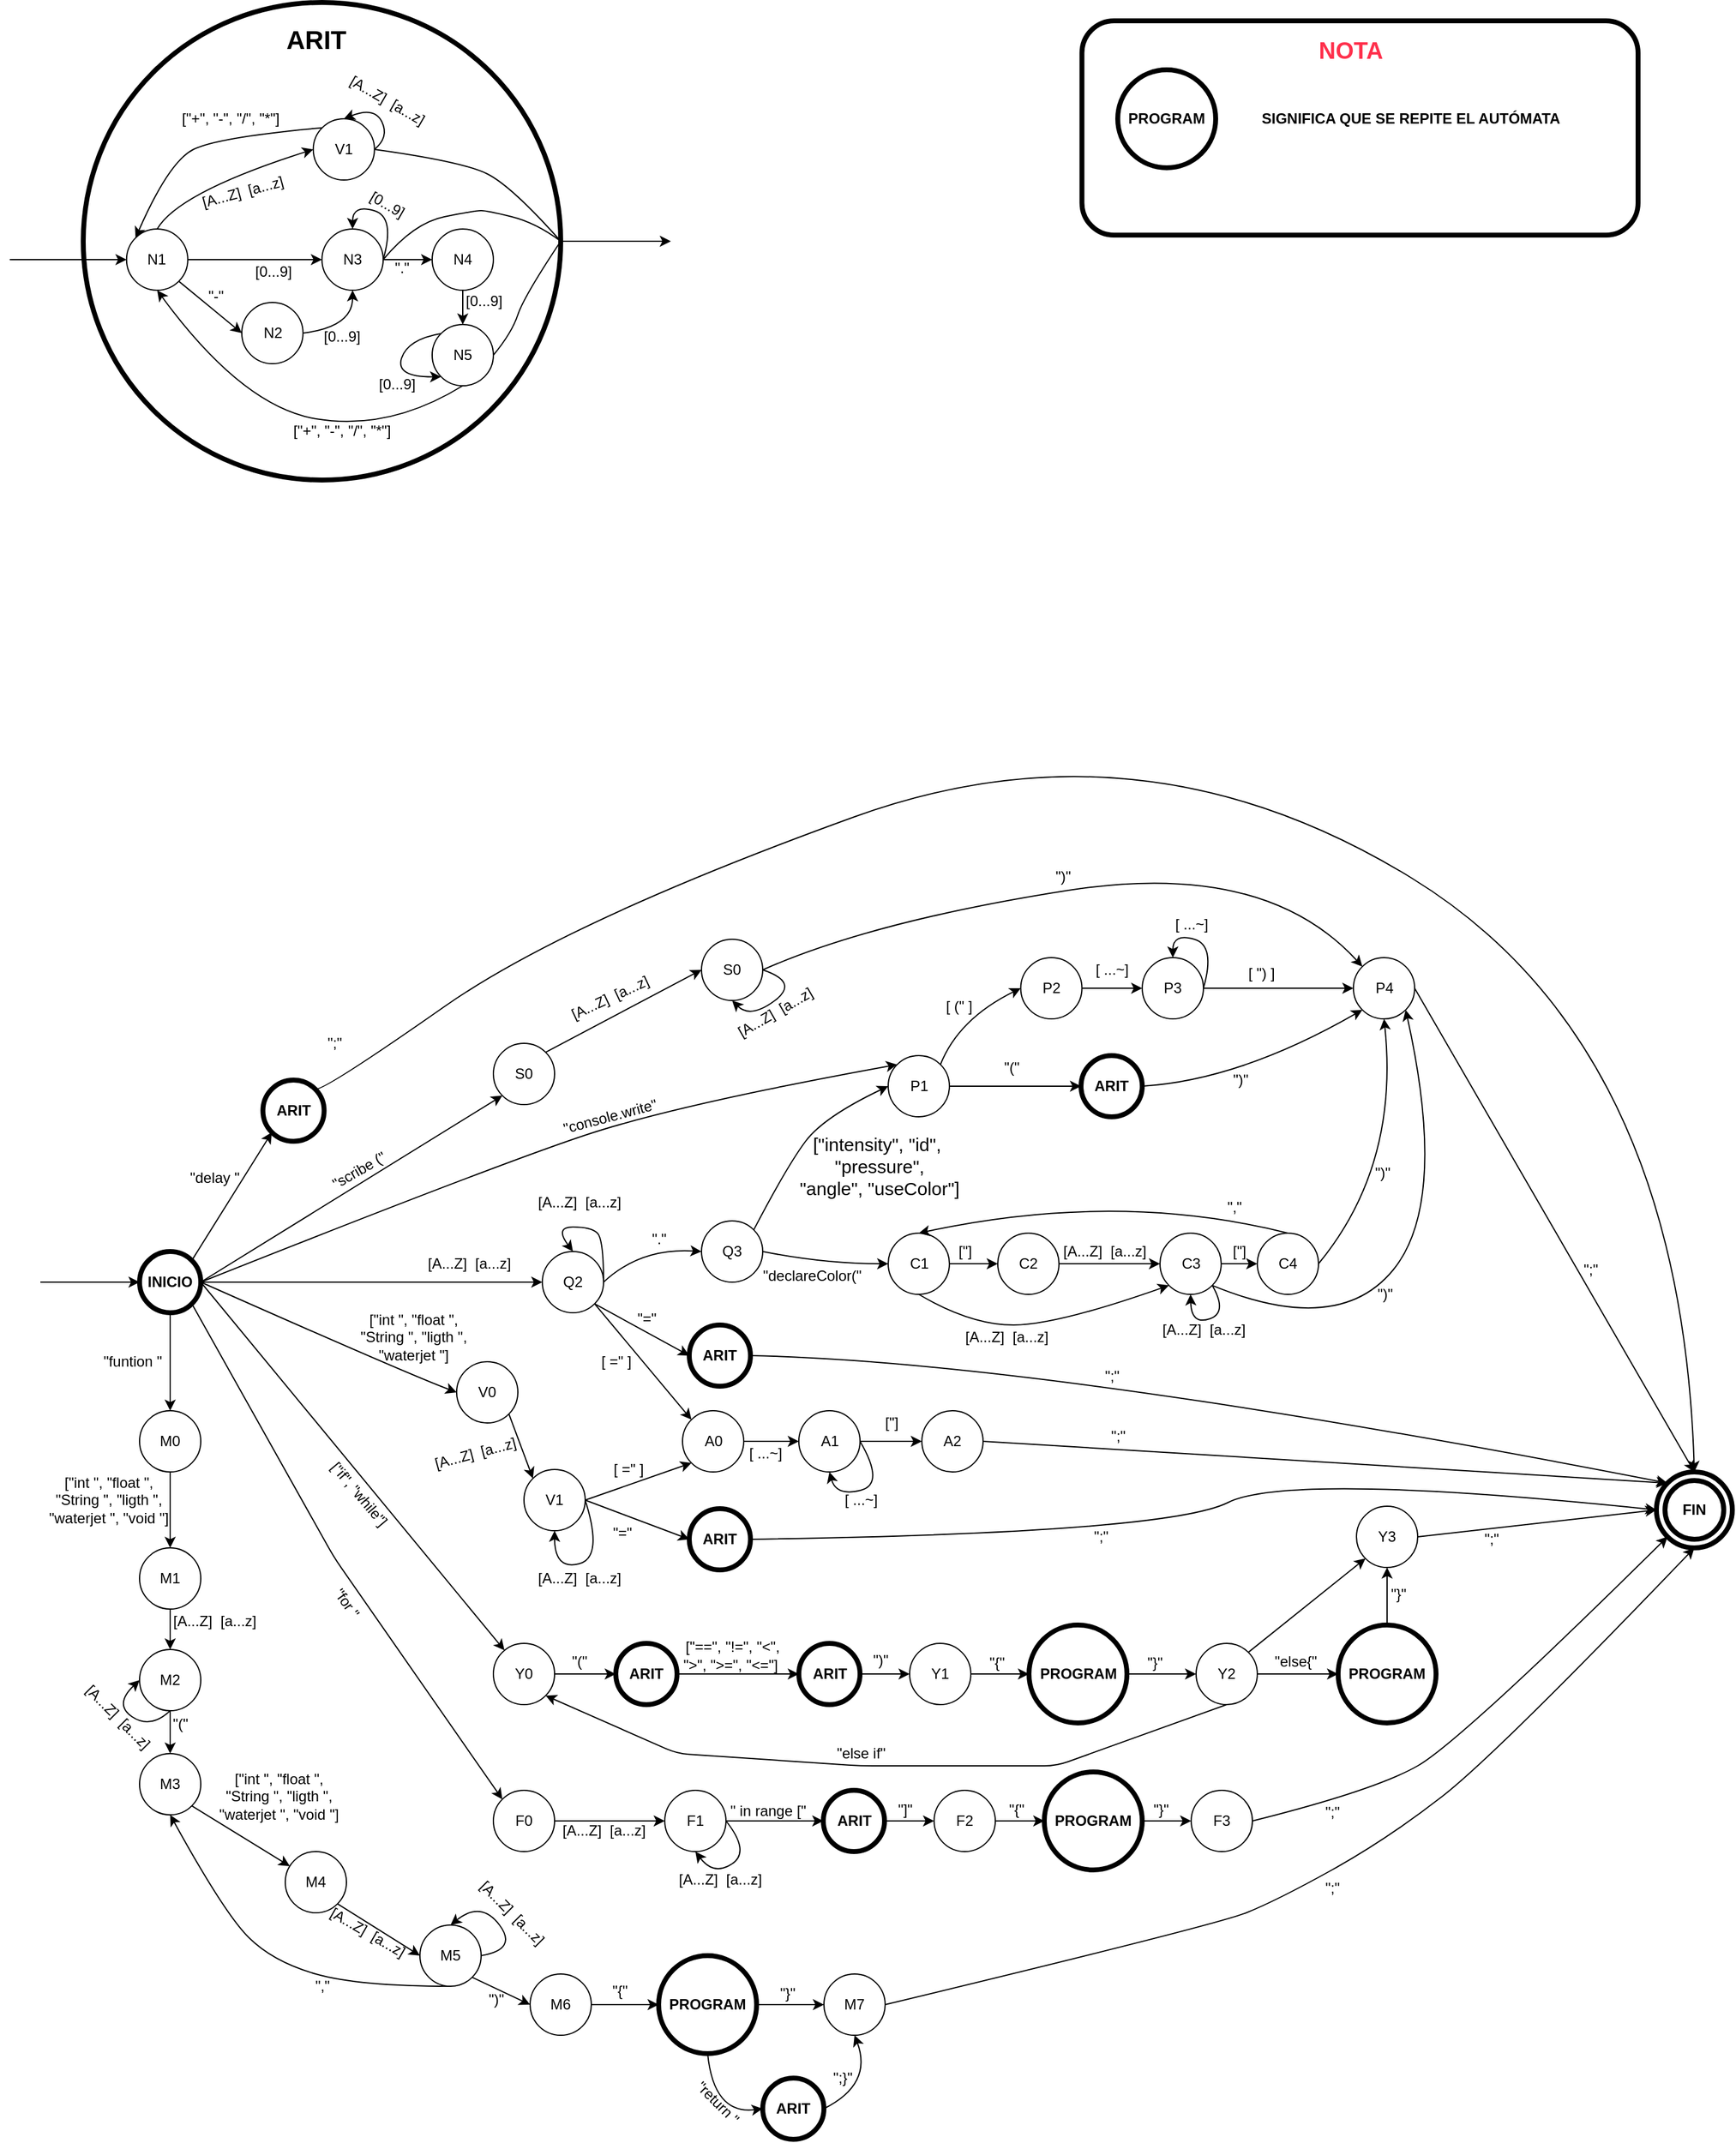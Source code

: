 <mxfile version="13.9.9" type="device"><diagram id="81dpfSUXIXTIvESRKnEu" name="Página-1"><mxGraphModel dx="1679" dy="494" grid="1" gridSize="10" guides="1" tooltips="1" connect="1" arrows="1" fold="1" page="1" pageScale="1" pageWidth="827" pageHeight="1169" background="#FFFFFF" math="0" shadow="0"><root><mxCell id="0"/><mxCell id="1" parent="0"/><mxCell id="HYuPQQwkxOTEkbxrYl1f-310" value="" style="rounded=1;whiteSpace=wrap;html=1;strokeColor=#000000;strokeWidth=4;fontSize=12;" parent="1" vertex="1"><mxGeometry x="145.75" y="365" width="454.25" height="175" as="geometry"/></mxCell><mxCell id="HYuPQQwkxOTEkbxrYl1f-113" style="edgeStyle=orthogonalEdgeStyle;rounded=0;orthogonalLoop=1;jettySize=auto;html=1;endArrow=classic;endFill=1;fontSize=21;" parent="1" source="HYuPQQwkxOTEkbxrYl1f-111" edge="1"><mxGeometry relative="1" as="geometry"><mxPoint x="-190" y="545" as="targetPoint"/></mxGeometry></mxCell><mxCell id="HYuPQQwkxOTEkbxrYl1f-111" value="" style="ellipse;whiteSpace=wrap;html=1;aspect=fixed;strokeWidth=4;" parent="1" vertex="1"><mxGeometry x="-670" y="350" width="390" height="390" as="geometry"/></mxCell><mxCell id="SQXsvRfgqrJQBlVa1qwh-6" style="edgeStyle=orthogonalEdgeStyle;rounded=0;orthogonalLoop=1;jettySize=auto;html=1;entryX=0;entryY=0.5;entryDx=0;entryDy=0;startArrow=none;startFill=0;endArrow=classic;endFill=1;" parent="1" source="SQXsvRfgqrJQBlVa1qwh-1" target="SQXsvRfgqrJQBlVa1qwh-3" edge="1"><mxGeometry relative="1" as="geometry"/></mxCell><mxCell id="HYuPQQwkxOTEkbxrYl1f-226" style="edgeStyle=orthogonalEdgeStyle;rounded=0;orthogonalLoop=1;jettySize=auto;html=1;entryX=0.5;entryY=0;entryDx=0;entryDy=0;endArrow=classic;endFill=1;fontSize=12;" parent="1" source="SQXsvRfgqrJQBlVa1qwh-1" target="HYuPQQwkxOTEkbxrYl1f-225" edge="1"><mxGeometry relative="1" as="geometry"/></mxCell><mxCell id="SQXsvRfgqrJQBlVa1qwh-1" value="INICIO" style="ellipse;whiteSpace=wrap;html=1;aspect=fixed;fontSize=12;fontStyle=1;strokeWidth=4;" parent="1" vertex="1"><mxGeometry x="-624" y="1370" width="50" height="50" as="geometry"/></mxCell><mxCell id="SQXsvRfgqrJQBlVa1qwh-3" value="Q2" style="ellipse;whiteSpace=wrap;html=1;aspect=fixed;" parent="1" vertex="1"><mxGeometry x="-295" y="1370" width="50" height="50" as="geometry"/></mxCell><mxCell id="SQXsvRfgqrJQBlVa1qwh-7" value="[A...Z]&amp;nbsp; [a...z]" style="text;html=1;align=center;verticalAlign=middle;resizable=0;points=[];autosize=1;" parent="1" vertex="1"><mxGeometry x="-395" y="1370" width="80" height="20" as="geometry"/></mxCell><mxCell id="SQXsvRfgqrJQBlVa1qwh-8" value="" style="curved=1;endArrow=classic;html=1;exitX=1;exitY=0.5;exitDx=0;exitDy=0;entryX=0.5;entryY=0;entryDx=0;entryDy=0;" parent="1" source="SQXsvRfgqrJQBlVa1qwh-3" target="SQXsvRfgqrJQBlVa1qwh-3" edge="1"><mxGeometry width="50" height="50" relative="1" as="geometry"><mxPoint x="-175" y="1420" as="sourcePoint"/><mxPoint x="-125" y="1370" as="targetPoint"/><Array as="points"><mxPoint x="-245" y="1360"/><mxPoint x="-255" y="1350"/><mxPoint x="-285" y="1350"/></Array></mxGeometry></mxCell><mxCell id="SQXsvRfgqrJQBlVa1qwh-9" value="[A...Z]&amp;nbsp; [a...z]" style="text;html=1;align=center;verticalAlign=middle;resizable=0;points=[];autosize=1;" parent="1" vertex="1"><mxGeometry x="-305" y="1320" width="80" height="20" as="geometry"/></mxCell><mxCell id="SQXsvRfgqrJQBlVa1qwh-10" value="V0" style="ellipse;whiteSpace=wrap;html=1;aspect=fixed;" parent="1" vertex="1"><mxGeometry x="-365" y="1460" width="50" height="50" as="geometry"/></mxCell><mxCell id="SQXsvRfgqrJQBlVa1qwh-12" value="Q3" style="ellipse;whiteSpace=wrap;html=1;aspect=fixed;" parent="1" vertex="1"><mxGeometry x="-165" y="1345" width="50" height="50" as="geometry"/></mxCell><mxCell id="SQXsvRfgqrJQBlVa1qwh-13" value="" style="curved=1;endArrow=classic;html=1;exitX=1;exitY=0.5;exitDx=0;exitDy=0;entryX=0;entryY=0.5;entryDx=0;entryDy=0;" parent="1" source="SQXsvRfgqrJQBlVa1qwh-3" target="SQXsvRfgqrJQBlVa1qwh-12" edge="1"><mxGeometry width="50" height="50" relative="1" as="geometry"><mxPoint x="-242.322" y="1422.678" as="sourcePoint"/><mxPoint x="-165" y="1455" as="targetPoint"/><Array as="points"><mxPoint x="-215" y="1367"/></Array></mxGeometry></mxCell><mxCell id="SQXsvRfgqrJQBlVa1qwh-14" value="&quot;.&quot;" style="text;html=1;align=center;verticalAlign=middle;resizable=0;points=[];autosize=1;" parent="1" vertex="1"><mxGeometry x="-215" y="1350" width="30" height="20" as="geometry"/></mxCell><mxCell id="SQXsvRfgqrJQBlVa1qwh-16" value="[&quot;intensity&quot;, &quot;id&quot;,&amp;nbsp; &lt;br&gt;&quot;pressure&quot;,&lt;br&gt;&quot;angle&quot;, &quot;useColor&quot;]" style="text;html=1;align=center;verticalAlign=middle;resizable=0;points=[];autosize=1;fontSize=15;" parent="1" vertex="1"><mxGeometry x="-95" y="1270" width="150" height="60" as="geometry"/></mxCell><mxCell id="SQXsvRfgqrJQBlVa1qwh-19" style="edgeStyle=orthogonalEdgeStyle;rounded=0;orthogonalLoop=1;jettySize=auto;html=1;startArrow=none;startFill=0;endArrow=classic;endFill=1;entryX=0;entryY=0.5;entryDx=0;entryDy=0;" parent="1" source="SQXsvRfgqrJQBlVa1qwh-17" target="SQXsvRfgqrJQBlVa1qwh-21" edge="1"><mxGeometry relative="1" as="geometry"><mxPoint x="92.5" y="1235" as="targetPoint"/></mxGeometry></mxCell><mxCell id="SQXsvRfgqrJQBlVa1qwh-17" value="P1" style="ellipse;whiteSpace=wrap;html=1;aspect=fixed;" parent="1" vertex="1"><mxGeometry x="-12.5" y="1210" width="50" height="50" as="geometry"/></mxCell><mxCell id="SQXsvRfgqrJQBlVa1qwh-20" value="&quot;(&quot;" style="text;html=1;align=center;verticalAlign=middle;resizable=0;points=[];autosize=1;" parent="1" vertex="1"><mxGeometry x="72.5" y="1210" width="30" height="20" as="geometry"/></mxCell><mxCell id="SQXsvRfgqrJQBlVa1qwh-21" value="ARIT" style="ellipse;whiteSpace=wrap;html=1;aspect=fixed;fontStyle=1;strokeWidth=4;" parent="1" vertex="1"><mxGeometry x="145" y="1210" width="50" height="50" as="geometry"/></mxCell><mxCell id="SQXsvRfgqrJQBlVa1qwh-32" value="" style="curved=1;endArrow=classic;html=1;exitX=1;exitY=0;exitDx=0;exitDy=0;entryX=0;entryY=0.5;entryDx=0;entryDy=0;" parent="1" source="SQXsvRfgqrJQBlVa1qwh-12" target="SQXsvRfgqrJQBlVa1qwh-17" edge="1"><mxGeometry width="50" height="50" relative="1" as="geometry"><mxPoint x="15" y="1350" as="sourcePoint"/><mxPoint x="-25" y="1235" as="targetPoint"/><Array as="points"><mxPoint x="-95" y="1300"/><mxPoint x="-65" y="1260"/></Array></mxGeometry></mxCell><mxCell id="SQXsvRfgqrJQBlVa1qwh-45" value="P4" style="ellipse;whiteSpace=wrap;html=1;aspect=fixed;" parent="1" vertex="1"><mxGeometry x="367.5" y="1130" width="50" height="50" as="geometry"/></mxCell><mxCell id="SQXsvRfgqrJQBlVa1qwh-55" style="edgeStyle=orthogonalEdgeStyle;rounded=0;orthogonalLoop=1;jettySize=auto;html=1;startArrow=none;startFill=0;endArrow=classic;endFill=1;entryX=0;entryY=0.5;entryDx=0;entryDy=0;" parent="1" source="SQXsvRfgqrJQBlVa1qwh-52" target="SQXsvRfgqrJQBlVa1qwh-56" edge="1"><mxGeometry relative="1" as="geometry"><mxPoint x="105" y="1380" as="targetPoint"/></mxGeometry></mxCell><mxCell id="SQXsvRfgqrJQBlVa1qwh-52" value="C1" style="ellipse;whiteSpace=wrap;html=1;aspect=fixed;" parent="1" vertex="1"><mxGeometry x="-12.5" y="1355" width="50" height="50" as="geometry"/></mxCell><mxCell id="SQXsvRfgqrJQBlVa1qwh-53" value="" style="curved=1;endArrow=classic;html=1;exitX=1;exitY=0.5;exitDx=0;exitDy=0;entryX=0;entryY=0.5;entryDx=0;entryDy=0;" parent="1" source="SQXsvRfgqrJQBlVa1qwh-12" target="SQXsvRfgqrJQBlVa1qwh-52" edge="1"><mxGeometry width="50" height="50" relative="1" as="geometry"><mxPoint x="115" y="1450" as="sourcePoint"/><mxPoint x="165" y="1400" as="targetPoint"/><Array as="points"><mxPoint x="-65" y="1380"/></Array></mxGeometry></mxCell><mxCell id="SQXsvRfgqrJQBlVa1qwh-54" value="&quot;declareColor(&quot;" style="text;html=1;align=center;verticalAlign=middle;resizable=0;points=[];autosize=1;" parent="1" vertex="1"><mxGeometry x="-125" y="1380" width="100" height="20" as="geometry"/></mxCell><mxCell id="SQXsvRfgqrJQBlVa1qwh-65" style="edgeStyle=orthogonalEdgeStyle;rounded=0;orthogonalLoop=1;jettySize=auto;html=1;entryX=0;entryY=0.5;entryDx=0;entryDy=0;startArrow=none;startFill=0;endArrow=classic;endFill=1;" parent="1" source="SQXsvRfgqrJQBlVa1qwh-56" target="SQXsvRfgqrJQBlVa1qwh-60" edge="1"><mxGeometry relative="1" as="geometry"/></mxCell><mxCell id="SQXsvRfgqrJQBlVa1qwh-56" value="C2" style="ellipse;whiteSpace=wrap;html=1;aspect=fixed;" parent="1" vertex="1"><mxGeometry x="77" y="1355" width="50" height="50" as="geometry"/></mxCell><mxCell id="SQXsvRfgqrJQBlVa1qwh-70" style="edgeStyle=orthogonalEdgeStyle;rounded=0;orthogonalLoop=1;jettySize=auto;html=1;entryX=0;entryY=0.5;entryDx=0;entryDy=0;startArrow=none;startFill=0;endArrow=classic;endFill=1;" parent="1" source="SQXsvRfgqrJQBlVa1qwh-60" target="SQXsvRfgqrJQBlVa1qwh-68" edge="1"><mxGeometry relative="1" as="geometry"/></mxCell><mxCell id="SQXsvRfgqrJQBlVa1qwh-60" value="C3" style="ellipse;whiteSpace=wrap;html=1;aspect=fixed;" parent="1" vertex="1"><mxGeometry x="209.5" y="1355" width="50" height="50" as="geometry"/></mxCell><mxCell id="SQXsvRfgqrJQBlVa1qwh-61" value="" style="curved=1;endArrow=classic;html=1;exitX=1;exitY=1;exitDx=0;exitDy=0;entryX=0.5;entryY=1;entryDx=0;entryDy=0;" parent="1" source="SQXsvRfgqrJQBlVa1qwh-60" target="SQXsvRfgqrJQBlVa1qwh-60" edge="1"><mxGeometry width="50" height="50" relative="1" as="geometry"><mxPoint x="165" y="1440" as="sourcePoint"/><mxPoint x="375" y="1530" as="targetPoint"/><Array as="points"><mxPoint x="265" y="1420"/><mxPoint x="235" y="1430"/></Array></mxGeometry></mxCell><mxCell id="SQXsvRfgqrJQBlVa1qwh-62" value="[A...Z]&amp;nbsp; [a...z]" style="text;html=1;align=center;verticalAlign=middle;resizable=0;points=[];autosize=1;" parent="1" vertex="1"><mxGeometry x="205" y="1424" width="80" height="20" as="geometry"/></mxCell><mxCell id="SQXsvRfgqrJQBlVa1qwh-64" value="[&quot;]" style="text;html=1;align=center;verticalAlign=middle;resizable=0;points=[];autosize=1;" parent="1" vertex="1"><mxGeometry x="35" y="1360" width="30" height="20" as="geometry"/></mxCell><mxCell id="SQXsvRfgqrJQBlVa1qwh-66" value="[A...Z]&amp;nbsp; [a...z]" style="text;html=1;align=center;verticalAlign=middle;resizable=0;points=[];autosize=1;" parent="1" vertex="1"><mxGeometry x="124" y="1360" width="80" height="20" as="geometry"/></mxCell><mxCell id="SQXsvRfgqrJQBlVa1qwh-68" value="C4" style="ellipse;whiteSpace=wrap;html=1;aspect=fixed;" parent="1" vertex="1"><mxGeometry x="289" y="1355" width="50" height="50" as="geometry"/></mxCell><mxCell id="SQXsvRfgqrJQBlVa1qwh-71" value="[&quot;]" style="text;html=1;align=center;verticalAlign=middle;resizable=0;points=[];autosize=1;" parent="1" vertex="1"><mxGeometry x="259" y="1360" width="30" height="20" as="geometry"/></mxCell><mxCell id="SQXsvRfgqrJQBlVa1qwh-74" value="&quot;)&quot;" style="text;html=1;align=center;verticalAlign=middle;resizable=0;points=[];autosize=1;" parent="1" vertex="1"><mxGeometry x="375.5" y="1296" width="30" height="20" as="geometry"/></mxCell><mxCell id="SQXsvRfgqrJQBlVa1qwh-75" value="" style="curved=1;endArrow=classic;html=1;exitX=1;exitY=0.5;exitDx=0;exitDy=0;entryX=0.5;entryY=1;entryDx=0;entryDy=0;" parent="1" source="SQXsvRfgqrJQBlVa1qwh-68" target="SQXsvRfgqrJQBlVa1qwh-45" edge="1"><mxGeometry width="50" height="50" relative="1" as="geometry"><mxPoint x="195" y="1350" as="sourcePoint"/><mxPoint x="565" y="1290" as="targetPoint"/><Array as="points"><mxPoint x="405" y="1300"/></Array></mxGeometry></mxCell><mxCell id="SQXsvRfgqrJQBlVa1qwh-76" value="" style="curved=1;endArrow=classic;html=1;exitX=0.5;exitY=0;exitDx=0;exitDy=0;entryX=0.5;entryY=0;entryDx=0;entryDy=0;" parent="1" source="SQXsvRfgqrJQBlVa1qwh-68" target="SQXsvRfgqrJQBlVa1qwh-52" edge="1"><mxGeometry width="50" height="50" relative="1" as="geometry"><mxPoint x="195" y="1350" as="sourcePoint"/><mxPoint x="245" y="1300" as="targetPoint"/><Array as="points"><mxPoint x="175" y="1320"/></Array></mxGeometry></mxCell><mxCell id="SQXsvRfgqrJQBlVa1qwh-77" value="&quot;,&quot;" style="text;html=1;align=center;verticalAlign=middle;resizable=0;points=[];autosize=1;" parent="1" vertex="1"><mxGeometry x="255" y="1324" width="30" height="20" as="geometry"/></mxCell><mxCell id="SQXsvRfgqrJQBlVa1qwh-79" value="" style="curved=1;endArrow=classic;html=1;exitX=0.5;exitY=1;exitDx=0;exitDy=0;entryX=0;entryY=1;entryDx=0;entryDy=0;" parent="1" source="SQXsvRfgqrJQBlVa1qwh-52" target="SQXsvRfgqrJQBlVa1qwh-60" edge="1"><mxGeometry width="50" height="50" relative="1" as="geometry"><mxPoint x="5" y="1350" as="sourcePoint"/><mxPoint x="55" y="1300" as="targetPoint"/><Array as="points"><mxPoint x="55" y="1430"/><mxPoint x="125" y="1430"/></Array></mxGeometry></mxCell><mxCell id="SQXsvRfgqrJQBlVa1qwh-80" value="[A...Z]&amp;nbsp; [a...z]" style="text;html=1;align=center;verticalAlign=middle;resizable=0;points=[];autosize=1;" parent="1" vertex="1"><mxGeometry x="44" y="1430" width="80" height="20" as="geometry"/></mxCell><mxCell id="SQXsvRfgqrJQBlVa1qwh-81" value="" style="curved=1;endArrow=classic;html=1;entryX=1;entryY=1;entryDx=0;entryDy=0;exitX=1;exitY=1;exitDx=0;exitDy=0;" parent="1" source="SQXsvRfgqrJQBlVa1qwh-60" target="SQXsvRfgqrJQBlVa1qwh-45" edge="1"><mxGeometry width="50" height="50" relative="1" as="geometry"><mxPoint x="435" y="1410" as="sourcePoint"/><mxPoint x="55" y="1300" as="targetPoint"/><Array as="points"><mxPoint x="355" y="1440"/><mxPoint x="445" y="1330"/></Array></mxGeometry></mxCell><mxCell id="SQXsvRfgqrJQBlVa1qwh-82" value="&quot;)&quot;" style="text;html=1;align=center;verticalAlign=middle;resizable=0;points=[];autosize=1;" parent="1" vertex="1"><mxGeometry x="377.5" y="1395" width="30" height="20" as="geometry"/></mxCell><mxCell id="HYuPQQwkxOTEkbxrYl1f-117" style="edgeStyle=orthogonalEdgeStyle;rounded=0;orthogonalLoop=1;jettySize=auto;html=1;entryX=0;entryY=0.5;entryDx=0;entryDy=0;endArrow=classic;endFill=1;fontSize=21;exitX=1;exitY=0.5;exitDx=0;exitDy=0;" parent="1" source="SQXsvRfgqrJQBlVa1qwh-84" target="SQXsvRfgqrJQBlVa1qwh-87" edge="1"><mxGeometry relative="1" as="geometry"><mxPoint x="130.25" y="1150" as="sourcePoint"/></mxGeometry></mxCell><mxCell id="SQXsvRfgqrJQBlVa1qwh-84" value="P2" style="ellipse;whiteSpace=wrap;html=1;aspect=fixed;" parent="1" vertex="1"><mxGeometry x="95.75" y="1130" width="50" height="50" as="geometry"/></mxCell><mxCell id="HYuPQQwkxOTEkbxrYl1f-120" style="edgeStyle=orthogonalEdgeStyle;rounded=0;orthogonalLoop=1;jettySize=auto;html=1;endArrow=classic;endFill=1;fontSize=21;" parent="1" source="SQXsvRfgqrJQBlVa1qwh-87" target="SQXsvRfgqrJQBlVa1qwh-45" edge="1"><mxGeometry relative="1" as="geometry"><mxPoint x="289" y="1155" as="targetPoint"/></mxGeometry></mxCell><mxCell id="SQXsvRfgqrJQBlVa1qwh-87" value="P3" style="ellipse;whiteSpace=wrap;html=1;aspect=fixed;" parent="1" vertex="1"><mxGeometry x="195" y="1130" width="50" height="50" as="geometry"/></mxCell><mxCell id="SQXsvRfgqrJQBlVa1qwh-89" value="[ ...~]" style="text;html=1;align=center;verticalAlign=middle;resizable=0;points=[];autosize=1;" parent="1" vertex="1"><mxGeometry x="150" y="1130" width="40" height="20" as="geometry"/></mxCell><mxCell id="SQXsvRfgqrJQBlVa1qwh-92" value="[ &quot;) ]" style="text;html=1;align=center;verticalAlign=middle;resizable=0;points=[];autosize=1;" parent="1" vertex="1"><mxGeometry x="271.5" y="1133" width="40" height="20" as="geometry"/></mxCell><mxCell id="HYuPQQwkxOTEkbxrYl1f-3" value="" style="curved=1;endArrow=classic;html=1;exitX=1;exitY=0.5;exitDx=0;exitDy=0;entryX=0;entryY=0;entryDx=0;entryDy=0;" parent="1" source="SQXsvRfgqrJQBlVa1qwh-1" target="SQXsvRfgqrJQBlVa1qwh-17" edge="1"><mxGeometry width="50" height="50" relative="1" as="geometry"><mxPoint x="-535" y="1360" as="sourcePoint"/><mxPoint x="-25" y="1235" as="targetPoint"/><Array as="points"><mxPoint x="-335" y="1300"/><mxPoint x="-185" y="1250"/></Array></mxGeometry></mxCell><mxCell id="HYuPQQwkxOTEkbxrYl1f-4" value="&quot;console.write&quot;" style="text;html=1;align=center;verticalAlign=middle;resizable=0;points=[];autosize=1;rotation=-15;" parent="1" vertex="1"><mxGeometry x="-285" y="1250" width="90" height="20" as="geometry"/></mxCell><mxCell id="HYuPQQwkxOTEkbxrYl1f-6" value="V1" style="ellipse;whiteSpace=wrap;html=1;aspect=fixed;" parent="1" vertex="1"><mxGeometry x="-310" y="1548" width="50" height="50" as="geometry"/></mxCell><mxCell id="HYuPQQwkxOTEkbxrYl1f-9" value="[A...Z]&amp;nbsp; [a...z]" style="text;html=1;align=center;verticalAlign=middle;resizable=0;points=[];autosize=1;rotation=-15;" parent="1" vertex="1"><mxGeometry x="-390" y="1525" width="80" height="20" as="geometry"/></mxCell><mxCell id="HYuPQQwkxOTEkbxrYl1f-10" value="" style="curved=1;endArrow=classic;html=1;exitX=1;exitY=0.5;exitDx=0;exitDy=0;entryX=0.5;entryY=1;entryDx=0;entryDy=0;" parent="1" source="HYuPQQwkxOTEkbxrYl1f-6" target="HYuPQQwkxOTEkbxrYl1f-6" edge="1"><mxGeometry width="50" height="50" relative="1" as="geometry"><mxPoint x="-330" y="1700" as="sourcePoint"/><mxPoint x="-280" y="1650" as="targetPoint"/><Array as="points"><mxPoint x="-245" y="1620"/><mxPoint x="-285" y="1630"/></Array></mxGeometry></mxCell><mxCell id="HYuPQQwkxOTEkbxrYl1f-11" value="[A...Z]&amp;nbsp; [a...z]" style="text;html=1;align=center;verticalAlign=middle;resizable=0;points=[];autosize=1;" parent="1" vertex="1"><mxGeometry x="-305" y="1627" width="80" height="20" as="geometry"/></mxCell><mxCell id="HYuPQQwkxOTEkbxrYl1f-13" value="" style="curved=1;endArrow=classic;html=1;exitX=1;exitY=0.5;exitDx=0;exitDy=0;entryX=0;entryY=0.5;entryDx=0;entryDy=0;" parent="1" source="SQXsvRfgqrJQBlVa1qwh-1" target="SQXsvRfgqrJQBlVa1qwh-10" edge="1"><mxGeometry width="50" height="50" relative="1" as="geometry"><mxPoint x="-195" y="1420" as="sourcePoint"/><mxPoint x="-145" y="1370" as="targetPoint"/><Array as="points"><mxPoint x="-405" y="1470"/></Array></mxGeometry></mxCell><mxCell id="HYuPQQwkxOTEkbxrYl1f-14" value="[&quot;int &quot;, &quot;float &quot;, &lt;br&gt;&quot;String &quot;, &quot;ligth &quot;, &lt;br&gt;&quot;waterjet &quot;]" style="text;html=1;strokeColor=none;fillColor=none;align=center;verticalAlign=middle;whiteSpace=wrap;rounded=0;" parent="1" vertex="1"><mxGeometry x="-475" y="1415" width="150" height="50" as="geometry"/></mxCell><mxCell id="HYuPQQwkxOTEkbxrYl1f-20" value="&quot;=&quot;" style="text;html=1;align=center;verticalAlign=middle;resizable=0;points=[];autosize=1;" parent="1" vertex="1"><mxGeometry x="-245" y="1590" width="30" height="20" as="geometry"/></mxCell><mxCell id="HYuPQQwkxOTEkbxrYl1f-68" value="ARIT" style="ellipse;whiteSpace=wrap;html=1;aspect=fixed;strokeWidth=4;fontStyle=1" parent="1" vertex="1"><mxGeometry x="-175" y="1430" width="50" height="50" as="geometry"/></mxCell><mxCell id="HYuPQQwkxOTEkbxrYl1f-69" value="" style="curved=1;endArrow=classic;html=1;exitX=1;exitY=1;exitDx=0;exitDy=0;entryX=0;entryY=0.5;entryDx=0;entryDy=0;" parent="1" source="SQXsvRfgqrJQBlVa1qwh-3" target="HYuPQQwkxOTEkbxrYl1f-68" edge="1"><mxGeometry width="50" height="50" relative="1" as="geometry"><mxPoint x="-205" y="1490" as="sourcePoint"/><mxPoint x="-155" y="1440" as="targetPoint"/><Array as="points"/></mxGeometry></mxCell><mxCell id="HYuPQQwkxOTEkbxrYl1f-70" value="&quot;=&quot;" style="text;html=1;align=center;verticalAlign=middle;resizable=0;points=[];autosize=1;" parent="1" vertex="1"><mxGeometry x="-225" y="1415" width="30" height="20" as="geometry"/></mxCell><mxCell id="HYuPQQwkxOTEkbxrYl1f-100" style="edgeStyle=orthogonalEdgeStyle;rounded=0;orthogonalLoop=1;jettySize=auto;html=1;entryX=0;entryY=0.5;entryDx=0;entryDy=0;" parent="1" source="HYuPQQwkxOTEkbxrYl1f-71" target="HYuPQQwkxOTEkbxrYl1f-72" edge="1"><mxGeometry relative="1" as="geometry"/></mxCell><mxCell id="HYuPQQwkxOTEkbxrYl1f-71" value="N1" style="ellipse;whiteSpace=wrap;html=1;aspect=fixed;" parent="1" vertex="1"><mxGeometry x="-634.62" y="535" width="50" height="50" as="geometry"/></mxCell><mxCell id="HYuPQQwkxOTEkbxrYl1f-84" style="edgeStyle=orthogonalEdgeStyle;rounded=0;orthogonalLoop=1;jettySize=auto;html=1;entryX=0;entryY=0.5;entryDx=0;entryDy=0;" parent="1" source="HYuPQQwkxOTEkbxrYl1f-72" target="HYuPQQwkxOTEkbxrYl1f-83" edge="1"><mxGeometry relative="1" as="geometry"/></mxCell><mxCell id="HYuPQQwkxOTEkbxrYl1f-72" value="N3" style="ellipse;whiteSpace=wrap;html=1;aspect=fixed;" parent="1" vertex="1"><mxGeometry x="-475" y="535" width="50" height="50" as="geometry"/></mxCell><mxCell id="HYuPQQwkxOTEkbxrYl1f-74" value="[0...9]" style="text;html=1;align=center;verticalAlign=middle;resizable=0;points=[];autosize=1;" parent="1" vertex="1"><mxGeometry x="-540" y="560" width="50" height="20" as="geometry"/></mxCell><mxCell id="HYuPQQwkxOTEkbxrYl1f-75" value="N2" style="ellipse;whiteSpace=wrap;html=1;aspect=fixed;" parent="1" vertex="1"><mxGeometry x="-540.5" y="595" width="50" height="50" as="geometry"/></mxCell><mxCell id="HYuPQQwkxOTEkbxrYl1f-76" value="" style="curved=1;endArrow=classic;html=1;exitX=1;exitY=1;exitDx=0;exitDy=0;entryX=0;entryY=0.5;entryDx=0;entryDy=0;" parent="1" source="HYuPQQwkxOTEkbxrYl1f-71" target="HYuPQQwkxOTEkbxrYl1f-75" edge="1"><mxGeometry width="50" height="50" relative="1" as="geometry"><mxPoint x="-562.12" y="645" as="sourcePoint"/><mxPoint x="-512.12" y="595" as="targetPoint"/><Array as="points"/></mxGeometry></mxCell><mxCell id="HYuPQQwkxOTEkbxrYl1f-77" value="" style="curved=1;endArrow=classic;html=1;exitX=1;exitY=0.5;exitDx=0;exitDy=0;entryX=0.5;entryY=1;entryDx=0;entryDy=0;" parent="1" source="HYuPQQwkxOTEkbxrYl1f-75" target="HYuPQQwkxOTEkbxrYl1f-72" edge="1"><mxGeometry width="50" height="50" relative="1" as="geometry"><mxPoint x="-525" y="645" as="sourcePoint"/><mxPoint x="-475" y="595" as="targetPoint"/><Array as="points"><mxPoint x="-450" y="615"/></Array></mxGeometry></mxCell><mxCell id="HYuPQQwkxOTEkbxrYl1f-78" value="&quot;-&quot;" style="text;html=1;align=center;verticalAlign=middle;resizable=0;points=[];autosize=1;" parent="1" vertex="1"><mxGeometry x="-577.5" y="580" width="30" height="20" as="geometry"/></mxCell><mxCell id="HYuPQQwkxOTEkbxrYl1f-80" value="[0...9]" style="text;html=1;align=center;verticalAlign=middle;resizable=0;points=[];autosize=1;" parent="1" vertex="1"><mxGeometry x="-484" y="613" width="50" height="20" as="geometry"/></mxCell><mxCell id="HYuPQQwkxOTEkbxrYl1f-81" value="" style="curved=1;endArrow=classic;html=1;entryX=0.5;entryY=0;entryDx=0;entryDy=0;exitX=1;exitY=0.5;exitDx=0;exitDy=0;" parent="1" source="HYuPQQwkxOTEkbxrYl1f-72" target="HYuPQQwkxOTEkbxrYl1f-72" edge="1"><mxGeometry width="50" height="50" relative="1" as="geometry"><mxPoint x="-525" y="645" as="sourcePoint"/><mxPoint x="-475" y="595" as="targetPoint"/><Array as="points"><mxPoint x="-415" y="525"/><mxPoint x="-450" y="515"/></Array></mxGeometry></mxCell><mxCell id="HYuPQQwkxOTEkbxrYl1f-82" value="[0...9]" style="text;html=1;align=center;verticalAlign=middle;resizable=0;points=[];autosize=1;rotation=30;" parent="1" vertex="1"><mxGeometry x="-447" y="505" width="50" height="20" as="geometry"/></mxCell><mxCell id="HYuPQQwkxOTEkbxrYl1f-92" style="edgeStyle=orthogonalEdgeStyle;rounded=0;orthogonalLoop=1;jettySize=auto;html=1;entryX=0.5;entryY=0;entryDx=0;entryDy=0;" parent="1" source="HYuPQQwkxOTEkbxrYl1f-83" target="HYuPQQwkxOTEkbxrYl1f-89" edge="1"><mxGeometry relative="1" as="geometry"/></mxCell><mxCell id="HYuPQQwkxOTEkbxrYl1f-83" value="N4" style="ellipse;whiteSpace=wrap;html=1;aspect=fixed;" parent="1" vertex="1"><mxGeometry x="-385" y="535" width="50" height="50" as="geometry"/></mxCell><mxCell id="HYuPQQwkxOTEkbxrYl1f-85" value="&quot;.&quot;" style="text;html=1;align=center;verticalAlign=middle;resizable=0;points=[];autosize=1;" parent="1" vertex="1"><mxGeometry x="-425" y="557" width="30" height="20" as="geometry"/></mxCell><mxCell id="HYuPQQwkxOTEkbxrYl1f-87" value="[0...9]" style="text;html=1;align=center;verticalAlign=middle;resizable=0;points=[];autosize=1;" parent="1" vertex="1"><mxGeometry x="-368.25" y="584" width="50" height="20" as="geometry"/></mxCell><mxCell id="HYuPQQwkxOTEkbxrYl1f-89" value="N5" style="ellipse;whiteSpace=wrap;html=1;aspect=fixed;" parent="1" vertex="1"><mxGeometry x="-385" y="613" width="50" height="50" as="geometry"/></mxCell><mxCell id="HYuPQQwkxOTEkbxrYl1f-90" value="" style="curved=1;endArrow=classic;html=1;entryX=0;entryY=1;entryDx=0;entryDy=0;exitX=0;exitY=0;exitDx=0;exitDy=0;" parent="1" source="HYuPQQwkxOTEkbxrYl1f-89" target="HYuPQQwkxOTEkbxrYl1f-89" edge="1"><mxGeometry width="50" height="50" relative="1" as="geometry"><mxPoint x="-625" y="723" as="sourcePoint"/><mxPoint x="-575" y="673" as="targetPoint"/><Array as="points"><mxPoint x="-405" y="625"/><mxPoint x="-415" y="656"/></Array></mxGeometry></mxCell><mxCell id="HYuPQQwkxOTEkbxrYl1f-91" value="[0...9]" style="text;html=1;align=center;verticalAlign=middle;resizable=0;points=[];autosize=1;" parent="1" vertex="1"><mxGeometry x="-439" y="652" width="50" height="20" as="geometry"/></mxCell><mxCell id="HYuPQQwkxOTEkbxrYl1f-93" value="V1" style="ellipse;whiteSpace=wrap;html=1;aspect=fixed;" parent="1" vertex="1"><mxGeometry x="-482.12" y="445" width="50" height="50" as="geometry"/></mxCell><mxCell id="HYuPQQwkxOTEkbxrYl1f-94" value="" style="curved=1;endArrow=classic;html=1;exitX=0.5;exitY=0;exitDx=0;exitDy=0;entryX=0;entryY=0.5;entryDx=0;entryDy=0;" parent="1" source="HYuPQQwkxOTEkbxrYl1f-71" target="HYuPQQwkxOTEkbxrYl1f-93" edge="1"><mxGeometry width="50" height="50" relative="1" as="geometry"><mxPoint x="-562.12" y="645" as="sourcePoint"/><mxPoint x="-512.12" y="595" as="targetPoint"/><Array as="points"><mxPoint x="-592.12" y="505"/></Array></mxGeometry></mxCell><mxCell id="HYuPQQwkxOTEkbxrYl1f-95" value="[A...Z]&amp;nbsp; [a...z]" style="text;html=1;align=center;verticalAlign=middle;resizable=0;points=[];autosize=1;rotation=-15;" parent="1" vertex="1"><mxGeometry x="-580.12" y="495" width="80" height="20" as="geometry"/></mxCell><mxCell id="HYuPQQwkxOTEkbxrYl1f-96" value="" style="curved=1;endArrow=classic;html=1;exitX=1;exitY=0.5;exitDx=0;exitDy=0;entryX=0.5;entryY=0;entryDx=0;entryDy=0;" parent="1" source="HYuPQQwkxOTEkbxrYl1f-93" target="HYuPQQwkxOTEkbxrYl1f-93" edge="1"><mxGeometry width="50" height="50" relative="1" as="geometry"><mxPoint x="-562.12" y="645" as="sourcePoint"/><mxPoint x="-512.12" y="595" as="targetPoint"/><Array as="points"><mxPoint x="-420" y="460"/><mxPoint x="-432.12" y="435"/></Array></mxGeometry></mxCell><mxCell id="HYuPQQwkxOTEkbxrYl1f-99" value="" style="curved=1;endArrow=classic;html=1;entryX=0.5;entryY=1;entryDx=0;entryDy=0;exitX=0.5;exitY=1;exitDx=0;exitDy=0;" parent="1" source="HYuPQQwkxOTEkbxrYl1f-89" target="HYuPQQwkxOTEkbxrYl1f-71" edge="1"><mxGeometry width="50" height="50" relative="1" as="geometry"><mxPoint x="-420" y="740" as="sourcePoint"/><mxPoint x="-560" y="710" as="targetPoint"/><Array as="points"><mxPoint x="-420" y="700"/><mxPoint x="-540" y="680"/></Array></mxGeometry></mxCell><mxCell id="HYuPQQwkxOTEkbxrYl1f-101" value="[&quot;+&quot;, &quot;-&quot;, &quot;/&quot;, &quot;*&quot;]" style="text;html=1;align=center;verticalAlign=middle;resizable=0;points=[];autosize=1;" parent="1" vertex="1"><mxGeometry x="-509" y="690" width="100" height="20" as="geometry"/></mxCell><mxCell id="HYuPQQwkxOTEkbxrYl1f-102" value="" style="curved=1;endArrow=classic;html=1;entryX=0;entryY=0;entryDx=0;entryDy=0;exitX=0;exitY=0;exitDx=0;exitDy=0;" parent="1" source="HYuPQQwkxOTEkbxrYl1f-93" target="HYuPQQwkxOTEkbxrYl1f-71" edge="1"><mxGeometry width="50" height="50" relative="1" as="geometry"><mxPoint x="-470" y="580" as="sourcePoint"/><mxPoint x="-420" y="530" as="targetPoint"/><Array as="points"><mxPoint x="-560" y="460"/><mxPoint x="-600" y="480"/></Array></mxGeometry></mxCell><mxCell id="HYuPQQwkxOTEkbxrYl1f-103" value="[&quot;+&quot;, &quot;-&quot;, &quot;/&quot;, &quot;*&quot;]" style="text;html=1;align=center;verticalAlign=middle;resizable=0;points=[];autosize=1;" parent="1" vertex="1"><mxGeometry x="-600" y="435" width="100" height="20" as="geometry"/></mxCell><mxCell id="HYuPQQwkxOTEkbxrYl1f-106" value="[A...Z]&amp;nbsp; [a...z]" style="text;html=1;align=center;verticalAlign=middle;resizable=0;points=[];autosize=1;rotation=30;" parent="1" vertex="1"><mxGeometry x="-462" y="420" width="80" height="20" as="geometry"/></mxCell><mxCell id="HYuPQQwkxOTEkbxrYl1f-107" value="" style="endArrow=classic;html=1;entryX=0;entryY=0.5;entryDx=0;entryDy=0;" parent="1" target="HYuPQQwkxOTEkbxrYl1f-71" edge="1"><mxGeometry width="50" height="50" relative="1" as="geometry"><mxPoint x="-730" y="560" as="sourcePoint"/><mxPoint x="-490" y="530" as="targetPoint"/></mxGeometry></mxCell><mxCell id="HYuPQQwkxOTEkbxrYl1f-108" value="" style="curved=1;endArrow=none;html=1;exitX=1;exitY=0.5;exitDx=0;exitDy=0;endFill=0;entryX=1;entryY=0.5;entryDx=0;entryDy=0;" parent="1" source="HYuPQQwkxOTEkbxrYl1f-72" target="HYuPQQwkxOTEkbxrYl1f-111" edge="1"><mxGeometry width="50" height="50" relative="1" as="geometry"><mxPoint x="-380" y="610" as="sourcePoint"/><mxPoint x="-280" y="550" as="targetPoint"/><Array as="points"><mxPoint x="-400" y="530"/><mxPoint x="-350" y="520"/><mxPoint x="-340" y="520"/><mxPoint x="-300" y="530"/></Array></mxGeometry></mxCell><mxCell id="HYuPQQwkxOTEkbxrYl1f-109" value="" style="curved=1;endArrow=none;html=1;exitX=1;exitY=0.5;exitDx=0;exitDy=0;entryX=1;entryY=0.5;entryDx=0;entryDy=0;endFill=0;" parent="1" source="HYuPQQwkxOTEkbxrYl1f-89" target="HYuPQQwkxOTEkbxrYl1f-111" edge="1"><mxGeometry width="50" height="50" relative="1" as="geometry"><mxPoint x="-380" y="610" as="sourcePoint"/><mxPoint x="-230" y="550" as="targetPoint"/><Array as="points"><mxPoint x="-320" y="620"/><mxPoint x="-310" y="590"/></Array></mxGeometry></mxCell><mxCell id="HYuPQQwkxOTEkbxrYl1f-110" value="" style="curved=1;endArrow=none;html=1;exitX=1;exitY=0.5;exitDx=0;exitDy=0;entryX=1;entryY=0.5;entryDx=0;entryDy=0;endFill=0;" parent="1" source="HYuPQQwkxOTEkbxrYl1f-93" target="HYuPQQwkxOTEkbxrYl1f-111" edge="1"><mxGeometry width="50" height="50" relative="1" as="geometry"><mxPoint x="-380" y="610" as="sourcePoint"/><mxPoint x="-230" y="550" as="targetPoint"/><Array as="points"><mxPoint x="-360" y="480"/><mxPoint x="-320" y="500"/></Array></mxGeometry></mxCell><mxCell id="HYuPQQwkxOTEkbxrYl1f-112" value="ARIT" style="text;html=1;align=center;verticalAlign=middle;resizable=0;points=[];autosize=1;fontSize=21;fontStyle=1" parent="1" vertex="1"><mxGeometry x="-510" y="365" width="60" height="30" as="geometry"/></mxCell><mxCell id="HYuPQQwkxOTEkbxrYl1f-114" value="" style="curved=1;endArrow=classic;html=1;fontSize=21;entryX=0;entryY=0.5;entryDx=0;entryDy=0;exitX=1;exitY=0;exitDx=0;exitDy=0;" parent="1" source="SQXsvRfgqrJQBlVa1qwh-17" target="SQXsvRfgqrJQBlVa1qwh-84" edge="1"><mxGeometry width="50" height="50" relative="1" as="geometry"><mxPoint x="-85" y="1110" as="sourcePoint"/><mxPoint x="-35" y="1060" as="targetPoint"/><Array as="points"><mxPoint x="45" y="1180"/></Array></mxGeometry></mxCell><mxCell id="HYuPQQwkxOTEkbxrYl1f-116" value="[ (&quot; ]" style="text;html=1;align=center;verticalAlign=middle;resizable=0;points=[];autosize=1;" parent="1" vertex="1"><mxGeometry x="25" y="1160" width="40" height="20" as="geometry"/></mxCell><mxCell id="HYuPQQwkxOTEkbxrYl1f-118" value="" style="curved=1;endArrow=classic;html=1;fontSize=21;entryX=0.5;entryY=0;entryDx=0;entryDy=0;exitX=1;exitY=0.5;exitDx=0;exitDy=0;" parent="1" source="SQXsvRfgqrJQBlVa1qwh-87" target="SQXsvRfgqrJQBlVa1qwh-87" edge="1"><mxGeometry width="50" height="50" relative="1" as="geometry"><mxPoint x="175" y="1210" as="sourcePoint"/><mxPoint x="225" y="1160" as="targetPoint"/><Array as="points"><mxPoint x="255" y="1120"/><mxPoint x="220" y="1110"/></Array></mxGeometry></mxCell><mxCell id="HYuPQQwkxOTEkbxrYl1f-119" value="[ ...~]" style="text;html=1;align=center;verticalAlign=middle;resizable=0;points=[];autosize=1;" parent="1" vertex="1"><mxGeometry x="214.5" y="1093" width="40" height="20" as="geometry"/></mxCell><mxCell id="HYuPQQwkxOTEkbxrYl1f-121" value="" style="curved=1;endArrow=classic;html=1;fontSize=21;entryX=0;entryY=1;entryDx=0;entryDy=0;exitX=1;exitY=0.5;exitDx=0;exitDy=0;" parent="1" source="SQXsvRfgqrJQBlVa1qwh-21" target="SQXsvRfgqrJQBlVa1qwh-45" edge="1"><mxGeometry width="50" height="50" relative="1" as="geometry"><mxPoint x="175" y="1310" as="sourcePoint"/><mxPoint x="225" y="1260" as="targetPoint"/><Array as="points"><mxPoint x="275" y="1230"/></Array></mxGeometry></mxCell><mxCell id="HYuPQQwkxOTEkbxrYl1f-122" value="&lt;font style=&quot;font-size: 12px&quot;&gt;&quot;)&quot;&lt;/font&gt;" style="text;html=1;align=center;verticalAlign=middle;resizable=0;points=[];autosize=1;fontSize=12;" parent="1" vertex="1"><mxGeometry x="260" y="1220" width="30" height="20" as="geometry"/></mxCell><mxCell id="HYuPQQwkxOTEkbxrYl1f-129" style="edgeStyle=orthogonalEdgeStyle;rounded=0;orthogonalLoop=1;jettySize=auto;html=1;entryX=0;entryY=0.5;entryDx=0;entryDy=0;endArrow=classic;endFill=1;fontSize=12;" parent="1" source="HYuPQQwkxOTEkbxrYl1f-123" target="HYuPQQwkxOTEkbxrYl1f-127" edge="1"><mxGeometry relative="1" as="geometry"/></mxCell><mxCell id="HYuPQQwkxOTEkbxrYl1f-123" value="A0" style="ellipse;whiteSpace=wrap;html=1;aspect=fixed;" parent="1" vertex="1"><mxGeometry x="-180.5" y="1500" width="50" height="50" as="geometry"/></mxCell><mxCell id="HYuPQQwkxOTEkbxrYl1f-124" value="" style="endArrow=classic;html=1;fontSize=12;entryX=0;entryY=0;entryDx=0;entryDy=0;exitX=1;exitY=1;exitDx=0;exitDy=0;" parent="1" source="SQXsvRfgqrJQBlVa1qwh-3" target="HYuPQQwkxOTEkbxrYl1f-123" edge="1"><mxGeometry width="50" height="50" relative="1" as="geometry"><mxPoint x="-285" y="1450" as="sourcePoint"/><mxPoint x="-65" y="1360" as="targetPoint"/></mxGeometry></mxCell><mxCell id="HYuPQQwkxOTEkbxrYl1f-126" value="[ =&quot; ]" style="text;html=1;align=center;verticalAlign=middle;resizable=0;points=[];autosize=1;fontSize=12;" parent="1" vertex="1"><mxGeometry x="-255" y="1450" width="40" height="20" as="geometry"/></mxCell><mxCell id="HYuPQQwkxOTEkbxrYl1f-133" style="edgeStyle=orthogonalEdgeStyle;rounded=0;orthogonalLoop=1;jettySize=auto;html=1;entryX=0;entryY=0.5;entryDx=0;entryDy=0;endArrow=classic;endFill=1;fontSize=12;" parent="1" source="HYuPQQwkxOTEkbxrYl1f-127" target="HYuPQQwkxOTEkbxrYl1f-128" edge="1"><mxGeometry relative="1" as="geometry"/></mxCell><mxCell id="HYuPQQwkxOTEkbxrYl1f-127" value="A1" style="ellipse;whiteSpace=wrap;html=1;aspect=fixed;" parent="1" vertex="1"><mxGeometry x="-85.5" y="1500" width="50" height="50" as="geometry"/></mxCell><mxCell id="HYuPQQwkxOTEkbxrYl1f-128" value="A2" style="ellipse;whiteSpace=wrap;html=1;aspect=fixed;" parent="1" vertex="1"><mxGeometry x="15" y="1500" width="50" height="50" as="geometry"/></mxCell><mxCell id="HYuPQQwkxOTEkbxrYl1f-130" value="[ ...~]" style="text;html=1;align=center;verticalAlign=middle;resizable=0;points=[];autosize=1;" parent="1" vertex="1"><mxGeometry x="-133.5" y="1525" width="40" height="20" as="geometry"/></mxCell><mxCell id="HYuPQQwkxOTEkbxrYl1f-131" value="" style="curved=1;endArrow=classic;html=1;fontSize=12;entryX=0.5;entryY=1;entryDx=0;entryDy=0;exitX=1;exitY=0.5;exitDx=0;exitDy=0;" parent="1" source="HYuPQQwkxOTEkbxrYl1f-127" target="HYuPQQwkxOTEkbxrYl1f-127" edge="1"><mxGeometry width="50" height="50" relative="1" as="geometry"><mxPoint x="-115" y="1610" as="sourcePoint"/><mxPoint x="-65" y="1560" as="targetPoint"/><Array as="points"><mxPoint x="-15" y="1560"/><mxPoint x="-55" y="1570"/></Array></mxGeometry></mxCell><mxCell id="HYuPQQwkxOTEkbxrYl1f-132" value="[ ...~]" style="text;html=1;align=center;verticalAlign=middle;resizable=0;points=[];autosize=1;" parent="1" vertex="1"><mxGeometry x="-55.5" y="1563" width="40" height="20" as="geometry"/></mxCell><mxCell id="HYuPQQwkxOTEkbxrYl1f-134" value="[&quot;]" style="text;html=1;align=center;verticalAlign=middle;resizable=0;points=[];autosize=1;fontSize=12;" parent="1" vertex="1"><mxGeometry x="-25" y="1500" width="30" height="20" as="geometry"/></mxCell><mxCell id="HYuPQQwkxOTEkbxrYl1f-135" value="" style="endArrow=classic;html=1;fontSize=12;exitX=1;exitY=0.5;exitDx=0;exitDy=0;entryX=0;entryY=1;entryDx=0;entryDy=0;" parent="1" source="HYuPQQwkxOTEkbxrYl1f-6" target="HYuPQQwkxOTEkbxrYl1f-123" edge="1"><mxGeometry width="50" height="50" relative="1" as="geometry"><mxPoint x="-85" y="1620" as="sourcePoint"/><mxPoint x="-35" y="1570" as="targetPoint"/></mxGeometry></mxCell><mxCell id="HYuPQQwkxOTEkbxrYl1f-136" value="[ =&quot; ]" style="text;html=1;align=center;verticalAlign=middle;resizable=0;points=[];autosize=1;fontSize=12;" parent="1" vertex="1"><mxGeometry x="-245" y="1538" width="40" height="20" as="geometry"/></mxCell><mxCell id="HYuPQQwkxOTEkbxrYl1f-137" value="ARIT" style="ellipse;whiteSpace=wrap;html=1;aspect=fixed;strokeWidth=4;fontStyle=1" parent="1" vertex="1"><mxGeometry x="-175" y="1580" width="50" height="50" as="geometry"/></mxCell><mxCell id="HYuPQQwkxOTEkbxrYl1f-138" value="" style="endArrow=classic;html=1;fontSize=12;entryX=0;entryY=0.5;entryDx=0;entryDy=0;exitX=1;exitY=0.5;exitDx=0;exitDy=0;" parent="1" source="HYuPQQwkxOTEkbxrYl1f-6" target="HYuPQQwkxOTEkbxrYl1f-137" edge="1"><mxGeometry width="50" height="50" relative="1" as="geometry"><mxPoint x="-195" y="1620" as="sourcePoint"/><mxPoint x="-145" y="1570" as="targetPoint"/></mxGeometry></mxCell><mxCell id="HYuPQQwkxOTEkbxrYl1f-142" value="" style="endArrow=classic;html=1;fontSize=12;entryX=0;entryY=0;entryDx=0;entryDy=0;exitX=1;exitY=1;exitDx=0;exitDy=0;" parent="1" source="SQXsvRfgqrJQBlVa1qwh-10" target="HYuPQQwkxOTEkbxrYl1f-6" edge="1"><mxGeometry width="50" height="50" relative="1" as="geometry"><mxPoint x="-115" y="1420" as="sourcePoint"/><mxPoint x="-65" y="1370" as="targetPoint"/></mxGeometry></mxCell><mxCell id="HYuPQQwkxOTEkbxrYl1f-144" value="S0" style="ellipse;whiteSpace=wrap;html=1;aspect=fixed;" parent="1" vertex="1"><mxGeometry x="-335" y="1200" width="50" height="50" as="geometry"/></mxCell><mxCell id="HYuPQQwkxOTEkbxrYl1f-145" value="" style="endArrow=classic;html=1;fontSize=12;exitX=1;exitY=0.5;exitDx=0;exitDy=0;entryX=0;entryY=1;entryDx=0;entryDy=0;" parent="1" source="SQXsvRfgqrJQBlVa1qwh-1" target="HYuPQQwkxOTEkbxrYl1f-144" edge="1"><mxGeometry width="50" height="50" relative="1" as="geometry"><mxPoint x="-365" y="1220" as="sourcePoint"/><mxPoint x="-315" y="1170" as="targetPoint"/></mxGeometry></mxCell><mxCell id="HYuPQQwkxOTEkbxrYl1f-146" value="&quot;scribe (&quot;" style="text;html=1;align=center;verticalAlign=middle;resizable=0;points=[];autosize=1;fontSize=12;rotation=-30;" parent="1" vertex="1"><mxGeometry x="-475" y="1294" width="60" height="20" as="geometry"/></mxCell><mxCell id="HYuPQQwkxOTEkbxrYl1f-147" value="S0" style="ellipse;whiteSpace=wrap;html=1;aspect=fixed;" parent="1" vertex="1"><mxGeometry x="-165" y="1115" width="50" height="50" as="geometry"/></mxCell><mxCell id="HYuPQQwkxOTEkbxrYl1f-149" value="" style="endArrow=classic;html=1;fontSize=12;entryX=0;entryY=0.5;entryDx=0;entryDy=0;exitX=1;exitY=0;exitDx=0;exitDy=0;" parent="1" source="HYuPQQwkxOTEkbxrYl1f-144" target="HYuPQQwkxOTEkbxrYl1f-147" edge="1"><mxGeometry width="50" height="50" relative="1" as="geometry"><mxPoint x="-255" y="1220" as="sourcePoint"/><mxPoint x="-205" y="1170" as="targetPoint"/></mxGeometry></mxCell><mxCell id="HYuPQQwkxOTEkbxrYl1f-152" value="" style="curved=1;endArrow=classic;html=1;fontSize=12;entryX=0;entryY=0;entryDx=0;entryDy=0;exitX=1;exitY=0.5;exitDx=0;exitDy=0;" parent="1" source="HYuPQQwkxOTEkbxrYl1f-147" target="SQXsvRfgqrJQBlVa1qwh-45" edge="1"><mxGeometry width="50" height="50" relative="1" as="geometry"><mxPoint x="-105" y="1137" as="sourcePoint"/><mxPoint x="-25" y="1170" as="targetPoint"/><Array as="points"><mxPoint x="-25" y="1100"/><mxPoint x="295" y="1050"/></Array></mxGeometry></mxCell><mxCell id="HYuPQQwkxOTEkbxrYl1f-153" value="&lt;font style=&quot;font-size: 12px&quot;&gt;&quot;)&quot;&lt;/font&gt;" style="text;html=1;align=center;verticalAlign=middle;resizable=0;points=[];autosize=1;fontSize=12;" parent="1" vertex="1"><mxGeometry x="115" y="1054" width="30" height="20" as="geometry"/></mxCell><mxCell id="HYuPQQwkxOTEkbxrYl1f-154" value="" style="curved=1;endArrow=classic;html=1;fontSize=12;exitX=1;exitY=0.5;exitDx=0;exitDy=0;entryX=0.5;entryY=1;entryDx=0;entryDy=0;" parent="1" source="HYuPQQwkxOTEkbxrYl1f-147" target="HYuPQQwkxOTEkbxrYl1f-147" edge="1"><mxGeometry width="50" height="50" relative="1" as="geometry"><mxPoint x="-65" y="1220" as="sourcePoint"/><mxPoint x="-15" y="1170" as="targetPoint"/><Array as="points"><mxPoint x="-85" y="1150"/><mxPoint x="-125" y="1180"/></Array></mxGeometry></mxCell><mxCell id="HYuPQQwkxOTEkbxrYl1f-155" value="[A...Z]&amp;nbsp; [a...z]" style="text;html=1;align=center;verticalAlign=middle;resizable=0;points=[];autosize=1;rotation=-25;" parent="1" vertex="1"><mxGeometry x="-280" y="1153" width="80" height="20" as="geometry"/></mxCell><mxCell id="HYuPQQwkxOTEkbxrYl1f-156" value="[A...Z]&amp;nbsp; [a...z]" style="text;html=1;align=center;verticalAlign=middle;resizable=0;points=[];autosize=1;rotation=-30;" parent="1" vertex="1"><mxGeometry x="-145" y="1165" width="80" height="20" as="geometry"/></mxCell><mxCell id="HYuPQQwkxOTEkbxrYl1f-164" style="edgeStyle=orthogonalEdgeStyle;rounded=0;orthogonalLoop=1;jettySize=auto;html=1;entryX=0;entryY=0.5;entryDx=0;entryDy=0;endArrow=classic;endFill=1;fontSize=12;" parent="1" source="HYuPQQwkxOTEkbxrYl1f-159" target="HYuPQQwkxOTEkbxrYl1f-168" edge="1"><mxGeometry relative="1" as="geometry"><mxPoint x="-245" y="1715" as="targetPoint"/></mxGeometry></mxCell><mxCell id="HYuPQQwkxOTEkbxrYl1f-159" value="Y0" style="ellipse;whiteSpace=wrap;html=1;aspect=fixed;" parent="1" vertex="1"><mxGeometry x="-335" y="1690" width="50" height="50" as="geometry"/></mxCell><mxCell id="HYuPQQwkxOTEkbxrYl1f-160" value="" style="endArrow=classic;html=1;fontSize=12;exitX=1;exitY=0.5;exitDx=0;exitDy=0;" parent="1" source="SQXsvRfgqrJQBlVa1qwh-1" target="HYuPQQwkxOTEkbxrYl1f-159" edge="1"><mxGeometry width="50" height="50" relative="1" as="geometry"><mxPoint x="-235" y="1610" as="sourcePoint"/><mxPoint x="-185" y="1560" as="targetPoint"/></mxGeometry></mxCell><mxCell id="HYuPQQwkxOTEkbxrYl1f-161" value="[&quot;if&quot;, &quot;while&quot;]" style="text;html=1;align=center;verticalAlign=middle;resizable=0;points=[];autosize=1;fontSize=12;rotation=50;" parent="1" vertex="1"><mxGeometry x="-485" y="1558" width="80" height="20" as="geometry"/></mxCell><mxCell id="HYuPQQwkxOTEkbxrYl1f-165" value="&quot;(&quot;" style="text;html=1;align=center;verticalAlign=middle;resizable=0;points=[];autosize=1;fontSize=12;" parent="1" vertex="1"><mxGeometry x="-280" y="1695" width="30" height="20" as="geometry"/></mxCell><mxCell id="HYuPQQwkxOTEkbxrYl1f-171" style="edgeStyle=orthogonalEdgeStyle;rounded=0;orthogonalLoop=1;jettySize=auto;html=1;entryX=0;entryY=0.5;entryDx=0;entryDy=0;endArrow=classic;endFill=1;fontSize=12;" parent="1" source="HYuPQQwkxOTEkbxrYl1f-168" target="HYuPQQwkxOTEkbxrYl1f-170" edge="1"><mxGeometry relative="1" as="geometry"/></mxCell><mxCell id="HYuPQQwkxOTEkbxrYl1f-168" value="ARIT" style="ellipse;whiteSpace=wrap;html=1;aspect=fixed;strokeWidth=4;fontStyle=1" parent="1" vertex="1"><mxGeometry x="-235" y="1690" width="50" height="50" as="geometry"/></mxCell><mxCell id="HYuPQQwkxOTEkbxrYl1f-173" style="edgeStyle=orthogonalEdgeStyle;rounded=0;orthogonalLoop=1;jettySize=auto;html=1;endArrow=classic;endFill=1;fontSize=12;entryX=0;entryY=0.5;entryDx=0;entryDy=0;" parent="1" source="HYuPQQwkxOTEkbxrYl1f-170" target="HYuPQQwkxOTEkbxrYl1f-175" edge="1"><mxGeometry relative="1" as="geometry"><mxPoint x="5" y="1715" as="targetPoint"/></mxGeometry></mxCell><mxCell id="HYuPQQwkxOTEkbxrYl1f-170" value="ARIT" style="ellipse;whiteSpace=wrap;html=1;aspect=fixed;strokeWidth=4;fontStyle=1" parent="1" vertex="1"><mxGeometry x="-85.5" y="1690" width="50" height="50" as="geometry"/></mxCell><mxCell id="HYuPQQwkxOTEkbxrYl1f-172" value="[&quot;==&quot;, &quot;!=&quot;, &quot;&amp;lt;&quot;,&lt;br&gt;&quot;&amp;gt;&quot;, &quot;&amp;gt;=&quot;, &quot;&amp;lt;=&quot;]&amp;nbsp;" style="text;html=1;align=center;verticalAlign=middle;resizable=0;points=[];autosize=1;fontSize=12;" parent="1" vertex="1"><mxGeometry x="-190" y="1685" width="100" height="30" as="geometry"/></mxCell><mxCell id="HYuPQQwkxOTEkbxrYl1f-174" value="&quot;)&quot;" style="text;html=1;align=center;verticalAlign=middle;resizable=0;points=[];autosize=1;fontSize=12;" parent="1" vertex="1"><mxGeometry x="-34" y="1694" width="30" height="20" as="geometry"/></mxCell><mxCell id="HYuPQQwkxOTEkbxrYl1f-181" style="edgeStyle=orthogonalEdgeStyle;rounded=0;orthogonalLoop=1;jettySize=auto;html=1;entryX=0;entryY=0.5;entryDx=0;entryDy=0;endArrow=classic;endFill=1;fontSize=12;" parent="1" source="HYuPQQwkxOTEkbxrYl1f-175" target="HYuPQQwkxOTEkbxrYl1f-180" edge="1"><mxGeometry relative="1" as="geometry"/></mxCell><mxCell id="HYuPQQwkxOTEkbxrYl1f-175" value="Y1" style="ellipse;whiteSpace=wrap;html=1;aspect=fixed;" parent="1" vertex="1"><mxGeometry x="5" y="1690" width="50" height="50" as="geometry"/></mxCell><mxCell id="HYuPQQwkxOTEkbxrYl1f-178" value="&quot;{&quot;" style="text;html=1;align=center;verticalAlign=middle;resizable=0;points=[];autosize=1;fontSize=12;" parent="1" vertex="1"><mxGeometry x="61" y="1696" width="30" height="20" as="geometry"/></mxCell><mxCell id="HYuPQQwkxOTEkbxrYl1f-179" value="" style="endArrow=classic;html=1;fontSize=12;entryX=0;entryY=0.5;entryDx=0;entryDy=0;" parent="1" target="SQXsvRfgqrJQBlVa1qwh-1" edge="1"><mxGeometry width="50" height="50" relative="1" as="geometry"><mxPoint x="-705" y="1395" as="sourcePoint"/><mxPoint x="-355" y="1450" as="targetPoint"/></mxGeometry></mxCell><mxCell id="HYuPQQwkxOTEkbxrYl1f-182" style="edgeStyle=orthogonalEdgeStyle;rounded=0;orthogonalLoop=1;jettySize=auto;html=1;endArrow=classic;endFill=1;fontSize=12;entryX=0;entryY=0.5;entryDx=0;entryDy=0;" parent="1" source="HYuPQQwkxOTEkbxrYl1f-180" target="HYuPQQwkxOTEkbxrYl1f-183" edge="1"><mxGeometry relative="1" as="geometry"><mxPoint x="215" y="1715" as="targetPoint"/></mxGeometry></mxCell><mxCell id="HYuPQQwkxOTEkbxrYl1f-180" value="PROGRAM" style="ellipse;whiteSpace=wrap;html=1;aspect=fixed;strokeWidth=4;fontStyle=1" parent="1" vertex="1"><mxGeometry x="102.5" y="1675" width="80" height="80" as="geometry"/></mxCell><mxCell id="HYuPQQwkxOTEkbxrYl1f-192" style="edgeStyle=orthogonalEdgeStyle;rounded=0;orthogonalLoop=1;jettySize=auto;html=1;entryX=0;entryY=0.5;entryDx=0;entryDy=0;endArrow=classic;endFill=1;fontSize=12;" parent="1" source="HYuPQQwkxOTEkbxrYl1f-183" target="HYuPQQwkxOTEkbxrYl1f-191" edge="1"><mxGeometry relative="1" as="geometry"/></mxCell><mxCell id="HYuPQQwkxOTEkbxrYl1f-183" value="Y2" style="ellipse;whiteSpace=wrap;html=1;aspect=fixed;" parent="1" vertex="1"><mxGeometry x="239" y="1690" width="50" height="50" as="geometry"/></mxCell><mxCell id="HYuPQQwkxOTEkbxrYl1f-184" value="&quot;}&quot;" style="text;html=1;align=center;verticalAlign=middle;resizable=0;points=[];autosize=1;fontSize=12;" parent="1" vertex="1"><mxGeometry x="190" y="1696" width="30" height="20" as="geometry"/></mxCell><mxCell id="HYuPQQwkxOTEkbxrYl1f-187" value="&quot;else if&quot;" style="text;html=1;align=center;verticalAlign=middle;resizable=0;points=[];autosize=1;fontSize=12;" parent="1" vertex="1"><mxGeometry x="-65" y="1770" width="60" height="20" as="geometry"/></mxCell><mxCell id="HYuPQQwkxOTEkbxrYl1f-189" value="" style="endArrow=classic;html=1;fontSize=12;exitX=0.5;exitY=1;exitDx=0;exitDy=0;entryX=1;entryY=1;entryDx=0;entryDy=0;" parent="1" source="HYuPQQwkxOTEkbxrYl1f-183" target="HYuPQQwkxOTEkbxrYl1f-159" edge="1"><mxGeometry width="50" height="50" relative="1" as="geometry"><mxPoint x="239" y="1805" as="sourcePoint"/><mxPoint x="-15" y="1750" as="targetPoint"/><Array as="points"><mxPoint x="125" y="1790"/><mxPoint x="-35" y="1790"/><mxPoint x="-185" y="1780"/></Array></mxGeometry></mxCell><mxCell id="HYuPQQwkxOTEkbxrYl1f-195" style="edgeStyle=orthogonalEdgeStyle;rounded=0;orthogonalLoop=1;jettySize=auto;html=1;entryX=0.5;entryY=1;entryDx=0;entryDy=0;endArrow=classic;endFill=1;fontSize=12;" parent="1" source="HYuPQQwkxOTEkbxrYl1f-191" target="HYuPQQwkxOTEkbxrYl1f-194" edge="1"><mxGeometry relative="1" as="geometry"/></mxCell><mxCell id="HYuPQQwkxOTEkbxrYl1f-191" value="PROGRAM" style="ellipse;whiteSpace=wrap;html=1;aspect=fixed;strokeWidth=4;fontStyle=1" parent="1" vertex="1"><mxGeometry x="355" y="1675" width="80" height="80" as="geometry"/></mxCell><mxCell id="HYuPQQwkxOTEkbxrYl1f-193" value="&quot;else{&quot;" style="text;html=1;align=center;verticalAlign=middle;resizable=0;points=[];autosize=1;fontSize=12;" parent="1" vertex="1"><mxGeometry x="295" y="1695" width="50" height="20" as="geometry"/></mxCell><mxCell id="HYuPQQwkxOTEkbxrYl1f-194" value="Y3" style="ellipse;whiteSpace=wrap;html=1;aspect=fixed;" parent="1" vertex="1"><mxGeometry x="370" y="1578" width="50" height="50" as="geometry"/></mxCell><mxCell id="HYuPQQwkxOTEkbxrYl1f-196" value="&quot;}&quot;" style="text;html=1;align=center;verticalAlign=middle;resizable=0;points=[];autosize=1;fontSize=12;" parent="1" vertex="1"><mxGeometry x="388.5" y="1640" width="30" height="20" as="geometry"/></mxCell><mxCell id="HYuPQQwkxOTEkbxrYl1f-197" value="" style="endArrow=classic;html=1;fontSize=12;entryX=0;entryY=1;entryDx=0;entryDy=0;exitX=1;exitY=0;exitDx=0;exitDy=0;" parent="1" source="HYuPQQwkxOTEkbxrYl1f-183" target="HYuPQQwkxOTEkbxrYl1f-194" edge="1"><mxGeometry width="50" height="50" relative="1" as="geometry"><mxPoint x="205" y="1600" as="sourcePoint"/><mxPoint x="255" y="1550" as="targetPoint"/></mxGeometry></mxCell><mxCell id="HYuPQQwkxOTEkbxrYl1f-203" style="edgeStyle=orthogonalEdgeStyle;rounded=0;orthogonalLoop=1;jettySize=auto;html=1;endArrow=classic;endFill=1;fontSize=12;" parent="1" source="HYuPQQwkxOTEkbxrYl1f-198" target="HYuPQQwkxOTEkbxrYl1f-202" edge="1"><mxGeometry relative="1" as="geometry"/></mxCell><mxCell id="HYuPQQwkxOTEkbxrYl1f-198" value="F0" style="ellipse;whiteSpace=wrap;html=1;aspect=fixed;" parent="1" vertex="1"><mxGeometry x="-335" y="1810" width="50" height="50" as="geometry"/></mxCell><mxCell id="HYuPQQwkxOTEkbxrYl1f-199" value="" style="endArrow=classic;html=1;fontSize=12;entryX=0;entryY=0;entryDx=0;entryDy=0;exitX=1;exitY=1;exitDx=0;exitDy=0;" parent="1" source="SQXsvRfgqrJQBlVa1qwh-1" target="HYuPQQwkxOTEkbxrYl1f-198" edge="1"><mxGeometry width="50" height="50" relative="1" as="geometry"><mxPoint x="-245" y="1670" as="sourcePoint"/><mxPoint x="-195" y="1620" as="targetPoint"/><Array as="points"><mxPoint x="-465" y="1620"/></Array></mxGeometry></mxCell><mxCell id="HYuPQQwkxOTEkbxrYl1f-200" value="&quot;for &quot;" style="text;html=1;align=center;verticalAlign=middle;resizable=0;points=[];autosize=1;fontSize=12;rotation=55;" parent="1" vertex="1"><mxGeometry x="-475" y="1647" width="40" height="20" as="geometry"/></mxCell><mxCell id="HYuPQQwkxOTEkbxrYl1f-207" style="edgeStyle=orthogonalEdgeStyle;rounded=0;orthogonalLoop=1;jettySize=auto;html=1;entryX=0;entryY=0.5;entryDx=0;entryDy=0;endArrow=classic;endFill=1;fontSize=12;" parent="1" source="HYuPQQwkxOTEkbxrYl1f-202" target="HYuPQQwkxOTEkbxrYl1f-215" edge="1"><mxGeometry relative="1" as="geometry"><mxPoint x="-60" y="1835" as="targetPoint"/></mxGeometry></mxCell><mxCell id="HYuPQQwkxOTEkbxrYl1f-202" value="F1" style="ellipse;whiteSpace=wrap;html=1;aspect=fixed;" parent="1" vertex="1"><mxGeometry x="-195" y="1810" width="50" height="50" as="geometry"/></mxCell><mxCell id="HYuPQQwkxOTEkbxrYl1f-204" value="" style="curved=1;endArrow=classic;html=1;fontSize=12;exitX=1;exitY=0.5;exitDx=0;exitDy=0;entryX=0.5;entryY=1;entryDx=0;entryDy=0;" parent="1" source="HYuPQQwkxOTEkbxrYl1f-202" target="HYuPQQwkxOTEkbxrYl1f-202" edge="1"><mxGeometry width="50" height="50" relative="1" as="geometry"><mxPoint x="-165" y="1870" as="sourcePoint"/><mxPoint x="-115" y="1960" as="targetPoint"/><Array as="points"><mxPoint x="-125" y="1860"/><mxPoint x="-155" y="1880"/></Array></mxGeometry></mxCell><mxCell id="HYuPQQwkxOTEkbxrYl1f-205" value="[A...Z]&amp;nbsp; [a...z]" style="text;html=1;align=center;verticalAlign=middle;resizable=0;points=[];autosize=1;" parent="1" vertex="1"><mxGeometry x="-285" y="1833" width="80" height="20" as="geometry"/></mxCell><mxCell id="HYuPQQwkxOTEkbxrYl1f-206" value="[A...Z]&amp;nbsp; [a...z]" style="text;html=1;align=center;verticalAlign=middle;resizable=0;points=[];autosize=1;" parent="1" vertex="1"><mxGeometry x="-190" y="1873" width="80" height="20" as="geometry"/></mxCell><mxCell id="HYuPQQwkxOTEkbxrYl1f-208" value="&quot; in range [&quot;" style="text;html=1;align=center;verticalAlign=middle;resizable=0;points=[];autosize=1;fontSize=12;" parent="1" vertex="1"><mxGeometry x="-151.5" y="1817" width="80" height="20" as="geometry"/></mxCell><mxCell id="HYuPQQwkxOTEkbxrYl1f-217" style="edgeStyle=orthogonalEdgeStyle;rounded=0;orthogonalLoop=1;jettySize=auto;html=1;entryX=0;entryY=0.5;entryDx=0;entryDy=0;endArrow=classic;endFill=1;fontSize=12;" parent="1" source="HYuPQQwkxOTEkbxrYl1f-215" target="HYuPQQwkxOTEkbxrYl1f-216" edge="1"><mxGeometry relative="1" as="geometry"/></mxCell><mxCell id="HYuPQQwkxOTEkbxrYl1f-215" value="ARIT" style="ellipse;whiteSpace=wrap;html=1;aspect=fixed;strokeWidth=4;fontStyle=1" parent="1" vertex="1"><mxGeometry x="-65.5" y="1810" width="50" height="50" as="geometry"/></mxCell><mxCell id="HYuPQQwkxOTEkbxrYl1f-220" style="edgeStyle=orthogonalEdgeStyle;rounded=0;orthogonalLoop=1;jettySize=auto;html=1;entryX=0;entryY=0.5;entryDx=0;entryDy=0;endArrow=classic;endFill=1;fontSize=12;" parent="1" source="HYuPQQwkxOTEkbxrYl1f-216" target="HYuPQQwkxOTEkbxrYl1f-219" edge="1"><mxGeometry relative="1" as="geometry"/></mxCell><mxCell id="HYuPQQwkxOTEkbxrYl1f-216" value="F2" style="ellipse;whiteSpace=wrap;html=1;aspect=fixed;" parent="1" vertex="1"><mxGeometry x="25" y="1810" width="50" height="50" as="geometry"/></mxCell><mxCell id="HYuPQQwkxOTEkbxrYl1f-218" value="&quot;]&quot;" style="text;html=1;align=center;verticalAlign=middle;resizable=0;points=[];autosize=1;fontSize=12;" parent="1" vertex="1"><mxGeometry x="-14.5" y="1816" width="30" height="20" as="geometry"/></mxCell><mxCell id="HYuPQQwkxOTEkbxrYl1f-223" style="edgeStyle=orthogonalEdgeStyle;rounded=0;orthogonalLoop=1;jettySize=auto;html=1;entryX=0;entryY=0.5;entryDx=0;entryDy=0;endArrow=classic;endFill=1;fontSize=12;" parent="1" source="HYuPQQwkxOTEkbxrYl1f-219" target="HYuPQQwkxOTEkbxrYl1f-222" edge="1"><mxGeometry relative="1" as="geometry"/></mxCell><mxCell id="HYuPQQwkxOTEkbxrYl1f-219" value="PROGRAM" style="ellipse;whiteSpace=wrap;html=1;aspect=fixed;strokeWidth=4;fontStyle=1" parent="1" vertex="1"><mxGeometry x="115" y="1795" width="80" height="80" as="geometry"/></mxCell><mxCell id="HYuPQQwkxOTEkbxrYl1f-221" value="&quot;{&quot;" style="text;html=1;align=center;verticalAlign=middle;resizable=0;points=[];autosize=1;fontSize=12;" parent="1" vertex="1"><mxGeometry x="77" y="1816" width="30" height="20" as="geometry"/></mxCell><mxCell id="HYuPQQwkxOTEkbxrYl1f-222" value="F3" style="ellipse;whiteSpace=wrap;html=1;aspect=fixed;" parent="1" vertex="1"><mxGeometry x="235" y="1810" width="50" height="50" as="geometry"/></mxCell><mxCell id="HYuPQQwkxOTEkbxrYl1f-224" value="&quot;}&quot;" style="text;html=1;align=center;verticalAlign=middle;resizable=0;points=[];autosize=1;fontSize=12;" parent="1" vertex="1"><mxGeometry x="195" y="1816" width="30" height="20" as="geometry"/></mxCell><mxCell id="HYuPQQwkxOTEkbxrYl1f-230" style="edgeStyle=orthogonalEdgeStyle;rounded=0;orthogonalLoop=1;jettySize=auto;html=1;entryX=0.5;entryY=0;entryDx=0;entryDy=0;endArrow=classic;endFill=1;fontSize=12;" parent="1" source="HYuPQQwkxOTEkbxrYl1f-225" target="HYuPQQwkxOTEkbxrYl1f-229" edge="1"><mxGeometry relative="1" as="geometry"/></mxCell><mxCell id="HYuPQQwkxOTEkbxrYl1f-225" value="M0" style="ellipse;whiteSpace=wrap;html=1;aspect=fixed;" parent="1" vertex="1"><mxGeometry x="-624" y="1500" width="50" height="50" as="geometry"/></mxCell><mxCell id="HYuPQQwkxOTEkbxrYl1f-227" value="&quot;funtion &quot;" style="text;html=1;align=center;verticalAlign=middle;resizable=0;points=[];autosize=1;fontSize=12;" parent="1" vertex="1"><mxGeometry x="-660" y="1450" width="60" height="20" as="geometry"/></mxCell><mxCell id="HYuPQQwkxOTEkbxrYl1f-234" style="edgeStyle=orthogonalEdgeStyle;rounded=0;orthogonalLoop=1;jettySize=auto;html=1;entryX=0.5;entryY=0;entryDx=0;entryDy=0;endArrow=classic;endFill=1;fontSize=12;" parent="1" source="HYuPQQwkxOTEkbxrYl1f-229" target="HYuPQQwkxOTEkbxrYl1f-233" edge="1"><mxGeometry relative="1" as="geometry"/></mxCell><mxCell id="HYuPQQwkxOTEkbxrYl1f-229" value="M1" style="ellipse;whiteSpace=wrap;html=1;aspect=fixed;" parent="1" vertex="1"><mxGeometry x="-624" y="1612" width="50" height="50" as="geometry"/></mxCell><mxCell id="HYuPQQwkxOTEkbxrYl1f-231" value="[&quot;int &quot;, &quot;float &quot;, &lt;br&gt;&quot;String &quot;, &quot;ligth &quot;, &lt;br&gt;&quot;waterjet &quot;, &quot;void &quot;]" style="text;html=1;strokeColor=none;fillColor=none;align=center;verticalAlign=middle;whiteSpace=wrap;rounded=0;" parent="1" vertex="1"><mxGeometry x="-724" y="1548" width="150" height="50" as="geometry"/></mxCell><mxCell id="HYuPQQwkxOTEkbxrYl1f-240" style="edgeStyle=orthogonalEdgeStyle;rounded=0;orthogonalLoop=1;jettySize=auto;html=1;entryX=0.5;entryY=0;entryDx=0;entryDy=0;endArrow=classic;endFill=1;fontSize=12;" parent="1" source="HYuPQQwkxOTEkbxrYl1f-233" target="HYuPQQwkxOTEkbxrYl1f-239" edge="1"><mxGeometry relative="1" as="geometry"/></mxCell><mxCell id="HYuPQQwkxOTEkbxrYl1f-233" value="M2" style="ellipse;whiteSpace=wrap;html=1;aspect=fixed;" parent="1" vertex="1"><mxGeometry x="-624" y="1695" width="50" height="50" as="geometry"/></mxCell><mxCell id="HYuPQQwkxOTEkbxrYl1f-235" value="[A...Z]&amp;nbsp; [a...z]" style="text;html=1;align=center;verticalAlign=middle;resizable=0;points=[];autosize=1;" parent="1" vertex="1"><mxGeometry x="-603.25" y="1662" width="80" height="20" as="geometry"/></mxCell><mxCell id="HYuPQQwkxOTEkbxrYl1f-236" value="" style="curved=1;endArrow=classic;html=1;fontSize=12;entryX=0;entryY=0.5;entryDx=0;entryDy=0;exitX=0.5;exitY=1;exitDx=0;exitDy=0;" parent="1" source="HYuPQQwkxOTEkbxrYl1f-233" target="HYuPQQwkxOTEkbxrYl1f-233" edge="1"><mxGeometry width="50" height="50" relative="1" as="geometry"><mxPoint x="-725.5" y="1770" as="sourcePoint"/><mxPoint x="-675.5" y="1720" as="targetPoint"/><Array as="points"><mxPoint x="-615" y="1760"/><mxPoint x="-645" y="1740"/></Array></mxGeometry></mxCell><mxCell id="HYuPQQwkxOTEkbxrYl1f-237" value="[A...Z]&amp;nbsp; [a...z]" style="text;html=1;align=center;verticalAlign=middle;resizable=0;points=[];autosize=1;rotation=45;" parent="1" vertex="1"><mxGeometry x="-682" y="1740" width="80" height="20" as="geometry"/></mxCell><mxCell id="HYuPQQwkxOTEkbxrYl1f-239" value="M3" style="ellipse;whiteSpace=wrap;html=1;aspect=fixed;" parent="1" vertex="1"><mxGeometry x="-624" y="1780" width="50" height="50" as="geometry"/></mxCell><mxCell id="HYuPQQwkxOTEkbxrYl1f-241" value="&quot;(&quot;" style="text;html=1;align=center;verticalAlign=middle;resizable=0;points=[];autosize=1;fontSize=12;" parent="1" vertex="1"><mxGeometry x="-606" y="1746" width="30" height="20" as="geometry"/></mxCell><mxCell id="HYuPQQwkxOTEkbxrYl1f-242" value="M4" style="ellipse;whiteSpace=wrap;html=1;aspect=fixed;" parent="1" vertex="1"><mxGeometry x="-505" y="1860" width="50" height="50" as="geometry"/></mxCell><mxCell id="HYuPQQwkxOTEkbxrYl1f-243" value="[&quot;int &quot;, &quot;float &quot;, &lt;br&gt;&quot;String &quot;, &quot;ligth &quot;, &lt;br&gt;&quot;waterjet &quot;, &quot;void &quot;]" style="text;html=1;strokeColor=none;fillColor=none;align=center;verticalAlign=middle;whiteSpace=wrap;rounded=0;" parent="1" vertex="1"><mxGeometry x="-585" y="1790" width="150" height="50" as="geometry"/></mxCell><mxCell id="HYuPQQwkxOTEkbxrYl1f-244" value="" style="endArrow=classic;html=1;fontSize=12;exitX=1;exitY=1;exitDx=0;exitDy=0;" parent="1" source="HYuPQQwkxOTEkbxrYl1f-239" target="HYuPQQwkxOTEkbxrYl1f-242" edge="1"><mxGeometry width="50" height="50" relative="1" as="geometry"><mxPoint x="-595" y="1770" as="sourcePoint"/><mxPoint x="-545" y="1720" as="targetPoint"/></mxGeometry></mxCell><mxCell id="HYuPQQwkxOTEkbxrYl1f-251" value="M5" style="ellipse;whiteSpace=wrap;html=1;aspect=fixed;" parent="1" vertex="1"><mxGeometry x="-395" y="1920" width="50" height="50" as="geometry"/></mxCell><mxCell id="HYuPQQwkxOTEkbxrYl1f-253" value="" style="endArrow=classic;html=1;fontSize=12;exitX=1;exitY=1;exitDx=0;exitDy=0;entryX=0;entryY=0.5;entryDx=0;entryDy=0;" parent="1" source="HYuPQQwkxOTEkbxrYl1f-242" target="HYuPQQwkxOTEkbxrYl1f-251" edge="1"><mxGeometry width="50" height="50" relative="1" as="geometry"><mxPoint x="-571.322" y="1832.678" as="sourcePoint"/><mxPoint x="-491.306" y="1881.921" as="targetPoint"/></mxGeometry></mxCell><mxCell id="HYuPQQwkxOTEkbxrYl1f-254" value="[A...Z]&amp;nbsp; [a...z]" style="text;html=1;align=center;verticalAlign=middle;resizable=0;points=[];autosize=1;rotation=30;" parent="1" vertex="1"><mxGeometry x="-478" y="1916" width="80" height="20" as="geometry"/></mxCell><mxCell id="HYuPQQwkxOTEkbxrYl1f-255" value="" style="curved=1;endArrow=classic;html=1;fontSize=12;exitX=1;exitY=0.5;exitDx=0;exitDy=0;entryX=0.5;entryY=0;entryDx=0;entryDy=0;" parent="1" source="HYuPQQwkxOTEkbxrYl1f-251" target="HYuPQQwkxOTEkbxrYl1f-251" edge="1"><mxGeometry width="50" height="50" relative="1" as="geometry"><mxPoint x="-315" y="1970" as="sourcePoint"/><mxPoint x="-265" y="1920" as="targetPoint"/><Array as="points"><mxPoint x="-315" y="1940"/><mxPoint x="-345" y="1900"/></Array></mxGeometry></mxCell><mxCell id="HYuPQQwkxOTEkbxrYl1f-256" value="[A...Z]&amp;nbsp; [a...z]" style="text;html=1;align=center;verticalAlign=middle;resizable=0;points=[];autosize=1;rotation=45;" parent="1" vertex="1"><mxGeometry x="-360" y="1900" width="80" height="20" as="geometry"/></mxCell><mxCell id="HYuPQQwkxOTEkbxrYl1f-257" value="" style="curved=1;endArrow=classic;html=1;fontSize=12;exitX=0.5;exitY=1;exitDx=0;exitDy=0;entryX=0.5;entryY=1;entryDx=0;entryDy=0;" parent="1" source="HYuPQQwkxOTEkbxrYl1f-251" target="HYuPQQwkxOTEkbxrYl1f-239" edge="1"><mxGeometry width="50" height="50" relative="1" as="geometry"><mxPoint x="-315" y="1970" as="sourcePoint"/><mxPoint x="-265" y="1920" as="targetPoint"/><Array as="points"><mxPoint x="-445" y="1970"/><mxPoint x="-515" y="1950"/><mxPoint x="-555" y="1910"/></Array></mxGeometry></mxCell><mxCell id="HYuPQQwkxOTEkbxrYl1f-258" value="&quot;,&quot;" style="text;html=1;align=center;verticalAlign=middle;resizable=0;points=[];autosize=1;fontSize=12;" parent="1" vertex="1"><mxGeometry x="-490" y="1960" width="30" height="20" as="geometry"/></mxCell><mxCell id="HYuPQQwkxOTEkbxrYl1f-263" style="edgeStyle=orthogonalEdgeStyle;rounded=0;orthogonalLoop=1;jettySize=auto;html=1;entryX=0;entryY=0.5;entryDx=0;entryDy=0;endArrow=classic;endFill=1;fontSize=12;" parent="1" source="HYuPQQwkxOTEkbxrYl1f-259" target="HYuPQQwkxOTEkbxrYl1f-262" edge="1"><mxGeometry relative="1" as="geometry"/></mxCell><mxCell id="HYuPQQwkxOTEkbxrYl1f-259" value="M6" style="ellipse;whiteSpace=wrap;html=1;aspect=fixed;" parent="1" vertex="1"><mxGeometry x="-305" y="1960" width="50" height="50" as="geometry"/></mxCell><mxCell id="HYuPQQwkxOTEkbxrYl1f-260" value="" style="endArrow=classic;html=1;fontSize=12;exitX=1;exitY=1;exitDx=0;exitDy=0;entryX=0;entryY=0.5;entryDx=0;entryDy=0;" parent="1" source="HYuPQQwkxOTEkbxrYl1f-251" target="HYuPQQwkxOTEkbxrYl1f-259" edge="1"><mxGeometry width="50" height="50" relative="1" as="geometry"><mxPoint x="-315" y="1970" as="sourcePoint"/><mxPoint x="-265" y="1920" as="targetPoint"/></mxGeometry></mxCell><mxCell id="HYuPQQwkxOTEkbxrYl1f-261" value="&quot;)&quot;" style="text;html=1;align=center;verticalAlign=middle;resizable=0;points=[];autosize=1;fontSize=12;" parent="1" vertex="1"><mxGeometry x="-348" y="1971" width="30" height="20" as="geometry"/></mxCell><mxCell id="HYuPQQwkxOTEkbxrYl1f-271" style="edgeStyle=orthogonalEdgeStyle;rounded=0;orthogonalLoop=1;jettySize=auto;html=1;endArrow=classic;endFill=1;fontSize=12;" parent="1" source="HYuPQQwkxOTEkbxrYl1f-262" target="HYuPQQwkxOTEkbxrYl1f-264" edge="1"><mxGeometry relative="1" as="geometry"/></mxCell><mxCell id="HYuPQQwkxOTEkbxrYl1f-262" value="PROGRAM" style="ellipse;whiteSpace=wrap;html=1;aspect=fixed;strokeWidth=4;fontStyle=1" parent="1" vertex="1"><mxGeometry x="-200" y="1945" width="80" height="80" as="geometry"/></mxCell><mxCell id="HYuPQQwkxOTEkbxrYl1f-264" value="M7" style="ellipse;whiteSpace=wrap;html=1;aspect=fixed;" parent="1" vertex="1"><mxGeometry x="-65" y="1960" width="50" height="50" as="geometry"/></mxCell><mxCell id="HYuPQQwkxOTEkbxrYl1f-268" value="&quot;{&quot;" style="text;html=1;align=center;verticalAlign=middle;resizable=0;points=[];autosize=1;fontSize=12;" parent="1" vertex="1"><mxGeometry x="-247" y="1964" width="30" height="20" as="geometry"/></mxCell><mxCell id="HYuPQQwkxOTEkbxrYl1f-272" value="&quot;}&quot;" style="text;html=1;align=center;verticalAlign=middle;resizable=0;points=[];autosize=1;fontSize=12;" parent="1" vertex="1"><mxGeometry x="-110.5" y="1966" width="30" height="20" as="geometry"/></mxCell><mxCell id="HYuPQQwkxOTEkbxrYl1f-273" value="FIN" style="ellipse;shape=doubleEllipse;whiteSpace=wrap;html=1;aspect=fixed;strokeColor=#000000;strokeWidth=4;fontSize=12;fontStyle=1" parent="1" vertex="1"><mxGeometry x="615" y="1550" width="62" height="62" as="geometry"/></mxCell><mxCell id="HYuPQQwkxOTEkbxrYl1f-274" value="" style="curved=1;endArrow=classic;html=1;fontSize=12;exitX=1;exitY=0.5;exitDx=0;exitDy=0;entryX=0.5;entryY=1;entryDx=0;entryDy=0;" parent="1" source="HYuPQQwkxOTEkbxrYl1f-264" target="HYuPQQwkxOTEkbxrYl1f-273" edge="1"><mxGeometry width="50" height="50" relative="1" as="geometry"><mxPoint x="215" y="1870" as="sourcePoint"/><mxPoint x="265" y="1820" as="targetPoint"/><Array as="points"><mxPoint x="255" y="1920"/><mxPoint x="305" y="1900"/><mxPoint x="395" y="1850"/><mxPoint x="485" y="1780"/></Array></mxGeometry></mxCell><mxCell id="HYuPQQwkxOTEkbxrYl1f-275" value="&quot;;&quot;" style="text;html=1;align=center;verticalAlign=middle;resizable=0;points=[];autosize=1;fontSize=12;" parent="1" vertex="1"><mxGeometry x="335" y="1880" width="30" height="20" as="geometry"/></mxCell><mxCell id="HYuPQQwkxOTEkbxrYl1f-276" value="" style="endArrow=classic;html=1;fontSize=12;entryX=0;entryY=0.5;entryDx=0;entryDy=0;exitX=1;exitY=0.5;exitDx=0;exitDy=0;" parent="1" source="HYuPQQwkxOTEkbxrYl1f-194" target="HYuPQQwkxOTEkbxrYl1f-273" edge="1"><mxGeometry width="50" height="50" relative="1" as="geometry"><mxPoint x="305" y="1770" as="sourcePoint"/><mxPoint x="355" y="1720" as="targetPoint"/></mxGeometry></mxCell><mxCell id="HYuPQQwkxOTEkbxrYl1f-277" value="&quot;;&quot;" style="text;html=1;align=center;verticalAlign=middle;resizable=0;points=[];autosize=1;fontSize=12;" parent="1" vertex="1"><mxGeometry x="465" y="1595" width="30" height="20" as="geometry"/></mxCell><mxCell id="HYuPQQwkxOTEkbxrYl1f-280" value="" style="endArrow=classic;html=1;fontSize=12;exitX=1;exitY=0.5;exitDx=0;exitDy=0;entryX=0;entryY=0;entryDx=0;entryDy=0;" parent="1" source="HYuPQQwkxOTEkbxrYl1f-128" target="HYuPQQwkxOTEkbxrYl1f-273" edge="1"><mxGeometry width="50" height="50" relative="1" as="geometry"><mxPoint x="305" y="1570" as="sourcePoint"/><mxPoint x="355" y="1520" as="targetPoint"/></mxGeometry></mxCell><mxCell id="HYuPQQwkxOTEkbxrYl1f-281" value="&quot;;&quot;" style="text;html=1;align=center;verticalAlign=middle;resizable=0;points=[];autosize=1;fontSize=12;" parent="1" vertex="1"><mxGeometry x="160" y="1511" width="30" height="20" as="geometry"/></mxCell><mxCell id="HYuPQQwkxOTEkbxrYl1f-283" value="" style="curved=1;endArrow=classic;html=1;fontSize=12;exitX=1;exitY=0.5;exitDx=0;exitDy=0;entryX=0;entryY=0.5;entryDx=0;entryDy=0;" parent="1" source="HYuPQQwkxOTEkbxrYl1f-137" target="HYuPQQwkxOTEkbxrYl1f-273" edge="1"><mxGeometry width="50" height="50" relative="1" as="geometry"><mxPoint x="175" y="1470" as="sourcePoint"/><mxPoint x="225" y="1420" as="targetPoint"/><Array as="points"><mxPoint x="215" y="1600"/><mxPoint x="315" y="1550"/></Array></mxGeometry></mxCell><mxCell id="HYuPQQwkxOTEkbxrYl1f-284" value="&quot;;&quot;" style="text;html=1;align=center;verticalAlign=middle;resizable=0;points=[];autosize=1;fontSize=12;" parent="1" vertex="1"><mxGeometry x="145.75" y="1593" width="30" height="20" as="geometry"/></mxCell><mxCell id="HYuPQQwkxOTEkbxrYl1f-285" value="" style="curved=1;endArrow=classic;html=1;fontSize=12;exitX=1;exitY=0.5;exitDx=0;exitDy=0;entryX=0;entryY=0;entryDx=0;entryDy=0;" parent="1" source="HYuPQQwkxOTEkbxrYl1f-68" target="HYuPQQwkxOTEkbxrYl1f-273" edge="1"><mxGeometry width="50" height="50" relative="1" as="geometry"><mxPoint x="155" y="1470" as="sourcePoint"/><mxPoint x="635" y="1520" as="targetPoint"/><Array as="points"><mxPoint x="115" y="1460"/></Array></mxGeometry></mxCell><mxCell id="HYuPQQwkxOTEkbxrYl1f-286" value="&quot;;&quot;" style="text;html=1;align=center;verticalAlign=middle;resizable=0;points=[];autosize=1;fontSize=12;" parent="1" vertex="1"><mxGeometry x="155" y="1462" width="30" height="20" as="geometry"/></mxCell><mxCell id="HYuPQQwkxOTEkbxrYl1f-287" value="" style="curved=1;endArrow=classic;html=1;fontSize=12;entryX=0;entryY=1;entryDx=0;entryDy=0;exitX=1;exitY=0.5;exitDx=0;exitDy=0;" parent="1" source="HYuPQQwkxOTEkbxrYl1f-222" target="HYuPQQwkxOTEkbxrYl1f-273" edge="1"><mxGeometry width="50" height="50" relative="1" as="geometry"><mxPoint x="395" y="1870" as="sourcePoint"/><mxPoint x="445" y="1820" as="targetPoint"/><Array as="points"><mxPoint x="385" y="1810"/><mxPoint x="455" y="1770"/></Array></mxGeometry></mxCell><mxCell id="HYuPQQwkxOTEkbxrYl1f-288" value="&quot;;&quot;" style="text;html=1;align=center;verticalAlign=middle;resizable=0;points=[];autosize=1;fontSize=12;" parent="1" vertex="1"><mxGeometry x="335" y="1818" width="30" height="20" as="geometry"/></mxCell><mxCell id="HYuPQQwkxOTEkbxrYl1f-289" value="" style="endArrow=classic;html=1;fontSize=12;exitX=1;exitY=0.5;exitDx=0;exitDy=0;entryX=0.5;entryY=0;entryDx=0;entryDy=0;" parent="1" source="SQXsvRfgqrJQBlVa1qwh-45" target="HYuPQQwkxOTEkbxrYl1f-273" edge="1"><mxGeometry width="50" height="50" relative="1" as="geometry"><mxPoint x="585" y="1370" as="sourcePoint"/><mxPoint x="635" y="1320" as="targetPoint"/></mxGeometry></mxCell><mxCell id="HYuPQQwkxOTEkbxrYl1f-290" value="&quot;;&quot;" style="text;html=1;align=center;verticalAlign=middle;resizable=0;points=[];autosize=1;fontSize=12;" parent="1" vertex="1"><mxGeometry x="546" y="1375" width="30" height="20" as="geometry"/></mxCell><mxCell id="HYuPQQwkxOTEkbxrYl1f-293" value="" style="curved=1;endArrow=classic;html=1;fontSize=12;exitX=0.5;exitY=1;exitDx=0;exitDy=0;entryX=0;entryY=0.5;entryDx=0;entryDy=0;" parent="1" source="HYuPQQwkxOTEkbxrYl1f-262" target="HYuPQQwkxOTEkbxrYl1f-295" edge="1"><mxGeometry width="50" height="50" relative="1" as="geometry"><mxPoint x="-115" y="1970" as="sourcePoint"/><mxPoint x="-115.5" y="2075" as="targetPoint"/><Array as="points"><mxPoint x="-155" y="2075"/></Array></mxGeometry></mxCell><mxCell id="HYuPQQwkxOTEkbxrYl1f-294" value="&quot;return &quot;" style="text;html=1;align=center;verticalAlign=middle;resizable=0;points=[];autosize=1;fontSize=12;rotation=45;" parent="1" vertex="1"><mxGeometry x="-182" y="2055" width="60" height="20" as="geometry"/></mxCell><mxCell id="HYuPQQwkxOTEkbxrYl1f-295" value="ARIT" style="ellipse;whiteSpace=wrap;html=1;aspect=fixed;strokeWidth=4;fontStyle=1" parent="1" vertex="1"><mxGeometry x="-115" y="2045" width="50" height="50" as="geometry"/></mxCell><mxCell id="HYuPQQwkxOTEkbxrYl1f-296" value="" style="curved=1;endArrow=classic;html=1;fontSize=12;entryX=0.5;entryY=1;entryDx=0;entryDy=0;exitX=1;exitY=0.5;exitDx=0;exitDy=0;" parent="1" source="HYuPQQwkxOTEkbxrYl1f-295" target="HYuPQQwkxOTEkbxrYl1f-264" edge="1"><mxGeometry width="50" height="50" relative="1" as="geometry"><mxPoint x="-115" y="1970" as="sourcePoint"/><mxPoint x="-65" y="1920" as="targetPoint"/><Array as="points"><mxPoint x="-25" y="2050"/></Array></mxGeometry></mxCell><mxCell id="HYuPQQwkxOTEkbxrYl1f-297" value="&quot;;}&quot;" style="text;html=1;align=center;verticalAlign=middle;resizable=0;points=[];autosize=1;fontSize=12;" parent="1" vertex="1"><mxGeometry x="-65.5" y="2035" width="30" height="20" as="geometry"/></mxCell><mxCell id="HYuPQQwkxOTEkbxrYl1f-301" value="&quot;delay &quot;" style="text;html=1;align=center;verticalAlign=middle;resizable=0;points=[];autosize=1;fontSize=12;" parent="1" vertex="1"><mxGeometry x="-593.25" y="1300" width="60" height="20" as="geometry"/></mxCell><mxCell id="HYuPQQwkxOTEkbxrYl1f-303" value="ARIT" style="ellipse;whiteSpace=wrap;html=1;aspect=fixed;strokeWidth=4;fontStyle=1" parent="1" vertex="1"><mxGeometry x="-523.25" y="1230" width="50" height="50" as="geometry"/></mxCell><mxCell id="HYuPQQwkxOTEkbxrYl1f-305" value="" style="curved=1;endArrow=classic;html=1;fontSize=12;exitX=1;exitY=0;exitDx=0;exitDy=0;entryX=0.5;entryY=0;entryDx=0;entryDy=0;" parent="1" source="HYuPQQwkxOTEkbxrYl1f-303" target="HYuPQQwkxOTEkbxrYl1f-273" edge="1"><mxGeometry width="50" height="50" relative="1" as="geometry"><mxPoint x="-395" y="1270" as="sourcePoint"/><mxPoint x="535" y="1320" as="targetPoint"/><Array as="points"><mxPoint x="-475" y="1240"/><mxPoint x="-275" y="1100"/><mxPoint x="195" y="930"/><mxPoint x="635" y="1200"/></Array></mxGeometry></mxCell><mxCell id="HYuPQQwkxOTEkbxrYl1f-306" value="&quot;;&quot;" style="text;html=1;align=center;verticalAlign=middle;resizable=0;points=[];autosize=1;fontSize=12;" parent="1" vertex="1"><mxGeometry x="-480" y="1190" width="30" height="20" as="geometry"/></mxCell><mxCell id="HYuPQQwkxOTEkbxrYl1f-307" value="" style="endArrow=classic;html=1;fontSize=12;exitX=1;exitY=0;exitDx=0;exitDy=0;entryX=0;entryY=1;entryDx=0;entryDy=0;" parent="1" source="SQXsvRfgqrJQBlVa1qwh-1" target="HYuPQQwkxOTEkbxrYl1f-303" edge="1"><mxGeometry width="50" height="50" relative="1" as="geometry"><mxPoint x="-385" y="1200" as="sourcePoint"/><mxPoint x="-335" y="1150" as="targetPoint"/></mxGeometry></mxCell><mxCell id="HYuPQQwkxOTEkbxrYl1f-308" value="PROGRAM" style="ellipse;whiteSpace=wrap;html=1;aspect=fixed;strokeWidth=4;fontStyle=1" parent="1" vertex="1"><mxGeometry x="175" y="405" width="80" height="80" as="geometry"/></mxCell><mxCell id="HYuPQQwkxOTEkbxrYl1f-311" value="SIGNIFICA QUE SE REPITE EL AUTÓMATA" style="text;html=1;align=center;verticalAlign=middle;resizable=0;points=[];autosize=1;fontSize=12;fontStyle=1" parent="1" vertex="1"><mxGeometry x="284" y="435" width="260" height="20" as="geometry"/></mxCell><mxCell id="HYuPQQwkxOTEkbxrYl1f-312" value="NOTA" style="text;html=1;align=center;verticalAlign=middle;resizable=0;points=[];autosize=1;fontSize=19;fontStyle=1;fontColor=#FF304C;" parent="1" vertex="1"><mxGeometry x="330" y="375" width="70" height="30" as="geometry"/></mxCell></root></mxGraphModel></diagram></mxfile>